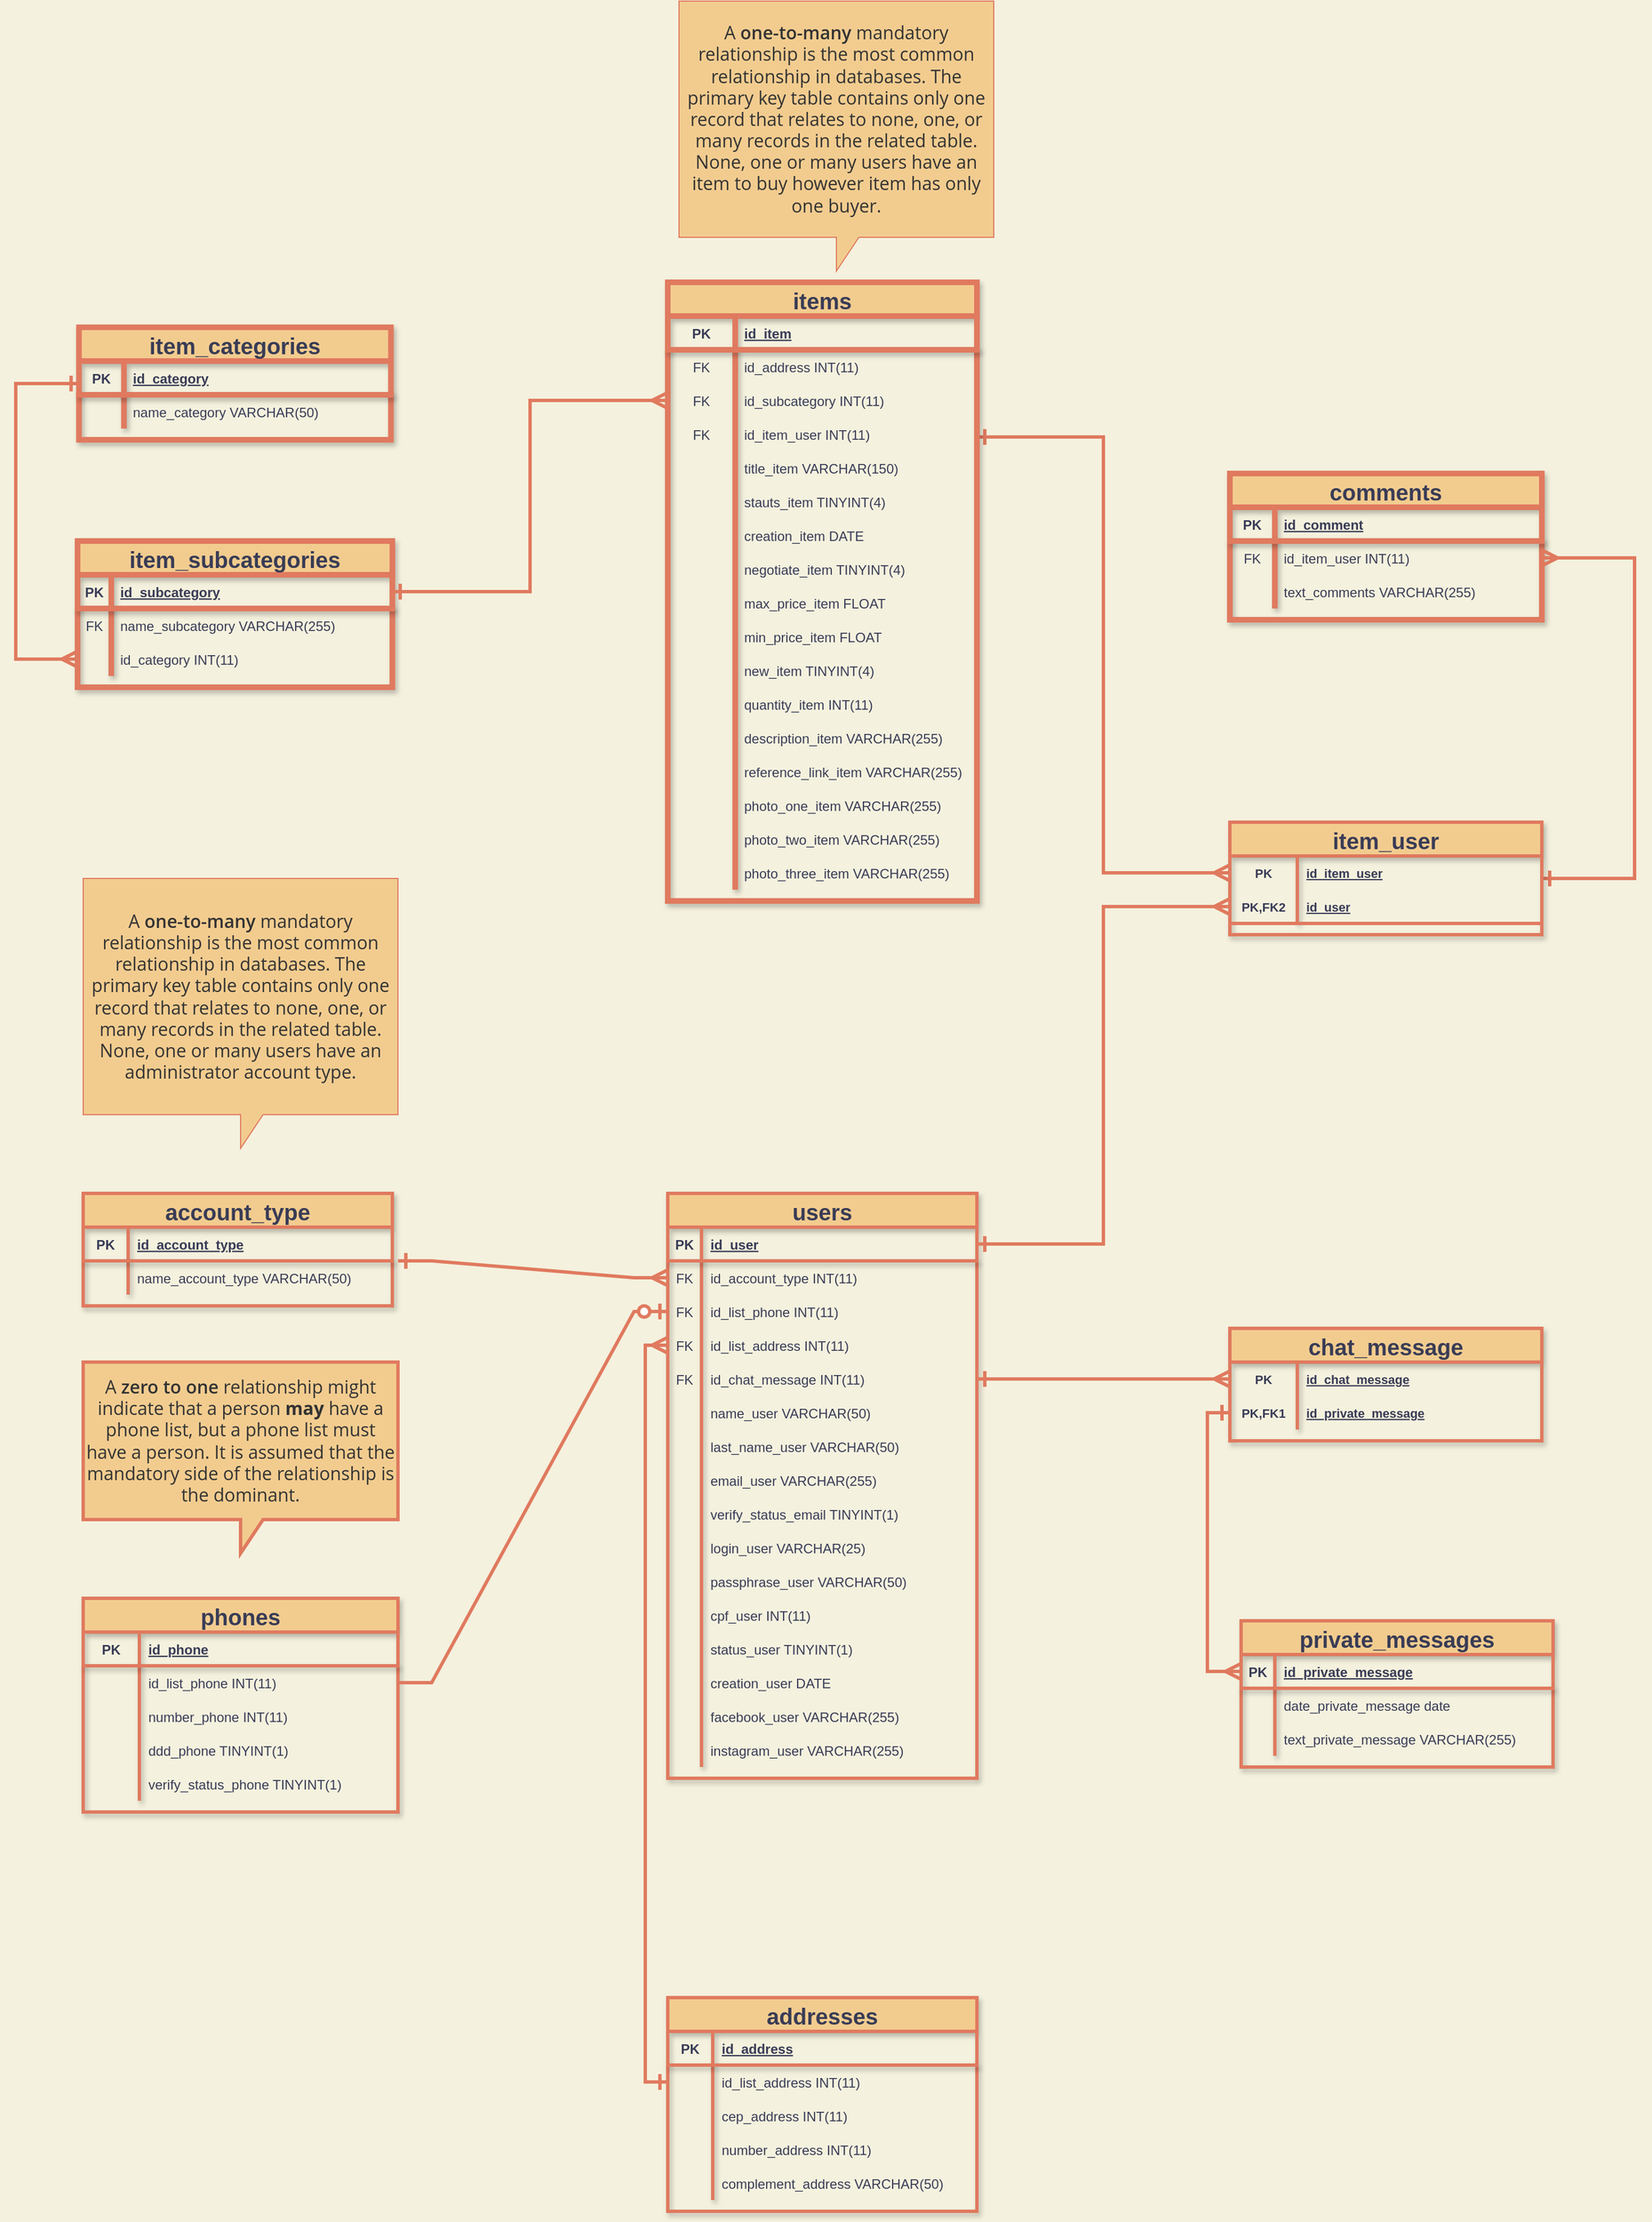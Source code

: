 <mxfile version="19.0.3" type="device"><diagram name="Page-1" id="e56a1550-8fbb-45ad-956c-1786394a9013"><mxGraphModel dx="3546" dy="2454" grid="1" gridSize="10" guides="1" tooltips="1" connect="1" arrows="1" fold="1" page="1" pageScale="1" pageWidth="1169" pageHeight="827" background="#F4F1DE" math="1" shadow="0"><root><mxCell id="0"/><mxCell id="1" parent="0"/><mxCell id="gsXSFG0GXWn_k55JWEBf-317" style="edgeStyle=orthogonalEdgeStyle;shape=connector;rounded=0;sketch=0;orthogonalLoop=1;jettySize=auto;html=1;exitX=1;exitY=0.25;exitDx=0;exitDy=0;entryX=0;entryY=0.5;entryDx=0;entryDy=0;labelBackgroundColor=#F4F1DE;fontFamily=Helvetica;fontSize=11;fontColor=#393C56;startArrow=ERone;startFill=0;endArrow=ERmany;endFill=0;startSize=10;endSize=10;strokeColor=#E07A5F;strokeWidth=3;fillColor=#F2CC8F;" edge="1" parent="1" source="gsXSFG0GXWn_k55JWEBf-1" target="gsXSFG0GXWn_k55JWEBf-267"><mxGeometry relative="1" as="geometry"/></mxCell><mxCell id="gsXSFG0GXWn_k55JWEBf-1" value="items" style="shape=table;startSize=30;container=1;collapsible=1;childLayout=tableLayout;fixedRows=1;rowLines=0;fontStyle=1;align=center;resizeLast=1;shadow=1;strokeWidth=5;fontSize=20;fillColor=#F2CC8F;strokeColor=#E07A5F;fontColor=#393C56;" vertex="1" parent="1"><mxGeometry x="-1280" y="-1290" width="275" height="550" as="geometry"><mxRectangle x="190" y="80" width="80" height="30" as="alternateBounds"/></mxGeometry></mxCell><mxCell id="gsXSFG0GXWn_k55JWEBf-5" value="" style="shape=tableRow;horizontal=0;startSize=0;swimlaneHead=0;swimlaneBody=0;fillColor=none;collapsible=0;dropTarget=0;points=[[0,0.5],[1,0.5]];portConstraint=eastwest;top=0;left=0;right=0;bottom=1;shadow=1;strokeWidth=5;strokeColor=#E07A5F;fontColor=#393C56;" vertex="1" parent="gsXSFG0GXWn_k55JWEBf-1"><mxGeometry y="30" width="275" height="30" as="geometry"/></mxCell><mxCell id="gsXSFG0GXWn_k55JWEBf-6" value="PK" style="shape=partialRectangle;connectable=0;fillColor=none;top=0;left=0;bottom=0;right=0;fontStyle=1;overflow=hidden;shadow=1;strokeWidth=5;strokeColor=#E07A5F;fontColor=#393C56;" vertex="1" parent="gsXSFG0GXWn_k55JWEBf-5"><mxGeometry width="60" height="30" as="geometry"><mxRectangle width="60" height="30" as="alternateBounds"/></mxGeometry></mxCell><mxCell id="gsXSFG0GXWn_k55JWEBf-7" value="id_item" style="shape=partialRectangle;connectable=0;fillColor=none;top=0;left=0;bottom=0;right=0;align=left;spacingLeft=6;fontStyle=5;overflow=hidden;shadow=1;strokeWidth=5;strokeColor=#E07A5F;fontColor=#393C56;" vertex="1" parent="gsXSFG0GXWn_k55JWEBf-5"><mxGeometry x="60" width="215" height="30" as="geometry"><mxRectangle width="215" height="30" as="alternateBounds"/></mxGeometry></mxCell><mxCell id="gsXSFG0GXWn_k55JWEBf-50" value="" style="shape=tableRow;horizontal=0;startSize=0;swimlaneHead=0;swimlaneBody=0;fillColor=none;collapsible=0;dropTarget=0;points=[[0,0.5],[1,0.5]];portConstraint=eastwest;top=0;left=0;right=0;bottom=0;shadow=1;strokeWidth=5;strokeColor=#E07A5F;fontColor=#393C56;" vertex="1" parent="gsXSFG0GXWn_k55JWEBf-1"><mxGeometry y="60" width="275" height="30" as="geometry"/></mxCell><mxCell id="gsXSFG0GXWn_k55JWEBf-51" value="FK" style="shape=partialRectangle;connectable=0;fillColor=none;top=0;left=0;bottom=0;right=0;editable=1;overflow=hidden;shadow=1;strokeWidth=5;strokeColor=#E07A5F;fontColor=#393C56;" vertex="1" parent="gsXSFG0GXWn_k55JWEBf-50"><mxGeometry width="60" height="30" as="geometry"><mxRectangle width="60" height="30" as="alternateBounds"/></mxGeometry></mxCell><mxCell id="gsXSFG0GXWn_k55JWEBf-52" value="id_address INT(11)" style="shape=partialRectangle;connectable=0;fillColor=none;top=0;left=0;bottom=0;right=0;align=left;spacingLeft=6;overflow=hidden;shadow=1;strokeWidth=5;strokeColor=#E07A5F;fontColor=#393C56;" vertex="1" parent="gsXSFG0GXWn_k55JWEBf-50"><mxGeometry x="60" width="215" height="30" as="geometry"><mxRectangle width="215" height="30" as="alternateBounds"/></mxGeometry></mxCell><mxCell id="gsXSFG0GXWn_k55JWEBf-56" value="" style="shape=tableRow;horizontal=0;startSize=0;swimlaneHead=0;swimlaneBody=0;fillColor=none;collapsible=0;dropTarget=0;points=[[0,0.5],[1,0.5]];portConstraint=eastwest;top=0;left=0;right=0;bottom=0;shadow=1;strokeWidth=5;strokeColor=#E07A5F;fontColor=#393C56;" vertex="1" parent="gsXSFG0GXWn_k55JWEBf-1"><mxGeometry y="90" width="275" height="30" as="geometry"/></mxCell><mxCell id="gsXSFG0GXWn_k55JWEBf-57" value="FK" style="shape=partialRectangle;connectable=0;fillColor=none;top=0;left=0;bottom=0;right=0;editable=1;overflow=hidden;shadow=1;strokeWidth=5;strokeColor=#E07A5F;fontColor=#393C56;" vertex="1" parent="gsXSFG0GXWn_k55JWEBf-56"><mxGeometry width="60" height="30" as="geometry"><mxRectangle width="60" height="30" as="alternateBounds"/></mxGeometry></mxCell><mxCell id="gsXSFG0GXWn_k55JWEBf-58" value="id_subcategory INT(11)" style="shape=partialRectangle;connectable=0;fillColor=none;top=0;left=0;bottom=0;right=0;align=left;spacingLeft=6;overflow=hidden;shadow=1;strokeWidth=5;strokeColor=#E07A5F;fontColor=#393C56;" vertex="1" parent="gsXSFG0GXWn_k55JWEBf-56"><mxGeometry x="60" width="215" height="30" as="geometry"><mxRectangle width="215" height="30" as="alternateBounds"/></mxGeometry></mxCell><mxCell id="gsXSFG0GXWn_k55JWEBf-314" value="" style="shape=tableRow;horizontal=0;startSize=0;swimlaneHead=0;swimlaneBody=0;fillColor=none;collapsible=0;dropTarget=0;points=[[0,0.5],[1,0.5]];portConstraint=eastwest;top=0;left=0;right=0;bottom=0;shadow=1;strokeWidth=5;strokeColor=#E07A5F;fontColor=#393C56;" vertex="1" parent="gsXSFG0GXWn_k55JWEBf-1"><mxGeometry y="120" width="275" height="30" as="geometry"/></mxCell><mxCell id="gsXSFG0GXWn_k55JWEBf-315" value="FK" style="shape=partialRectangle;connectable=0;fillColor=none;top=0;left=0;bottom=0;right=0;editable=1;overflow=hidden;shadow=1;strokeWidth=5;strokeColor=#E07A5F;fontColor=#393C56;" vertex="1" parent="gsXSFG0GXWn_k55JWEBf-314"><mxGeometry width="60" height="30" as="geometry"><mxRectangle width="60" height="30" as="alternateBounds"/></mxGeometry></mxCell><mxCell id="gsXSFG0GXWn_k55JWEBf-316" value="id_item_user INT(11)" style="shape=partialRectangle;connectable=0;fillColor=none;top=0;left=0;bottom=0;right=0;align=left;spacingLeft=6;overflow=hidden;shadow=1;strokeWidth=5;strokeColor=#E07A5F;fontColor=#393C56;" vertex="1" parent="gsXSFG0GXWn_k55JWEBf-314"><mxGeometry x="60" width="215" height="30" as="geometry"><mxRectangle width="215" height="30" as="alternateBounds"/></mxGeometry></mxCell><mxCell id="gsXSFG0GXWn_k55JWEBf-8" value="" style="shape=tableRow;horizontal=0;startSize=0;swimlaneHead=0;swimlaneBody=0;fillColor=none;collapsible=0;dropTarget=0;points=[[0,0.5],[1,0.5]];portConstraint=eastwest;top=0;left=0;right=0;bottom=0;shadow=1;strokeWidth=5;strokeColor=#E07A5F;fontColor=#393C56;" vertex="1" parent="gsXSFG0GXWn_k55JWEBf-1"><mxGeometry y="150" width="275" height="30" as="geometry"/></mxCell><mxCell id="gsXSFG0GXWn_k55JWEBf-9" value="" style="shape=partialRectangle;connectable=0;fillColor=none;top=0;left=0;bottom=0;right=0;editable=1;overflow=hidden;shadow=1;strokeWidth=5;strokeColor=#E07A5F;fontColor=#393C56;" vertex="1" parent="gsXSFG0GXWn_k55JWEBf-8"><mxGeometry width="60" height="30" as="geometry"><mxRectangle width="60" height="30" as="alternateBounds"/></mxGeometry></mxCell><mxCell id="gsXSFG0GXWn_k55JWEBf-10" value="title_item VARCHAR(150)" style="shape=partialRectangle;connectable=0;fillColor=none;top=0;left=0;bottom=0;right=0;align=left;spacingLeft=6;overflow=hidden;shadow=1;strokeWidth=5;strokeColor=#E07A5F;fontColor=#393C56;" vertex="1" parent="gsXSFG0GXWn_k55JWEBf-8"><mxGeometry x="60" width="215" height="30" as="geometry"><mxRectangle width="215" height="30" as="alternateBounds"/></mxGeometry></mxCell><mxCell id="gsXSFG0GXWn_k55JWEBf-14" value="" style="shape=tableRow;horizontal=0;startSize=0;swimlaneHead=0;swimlaneBody=0;fillColor=none;collapsible=0;dropTarget=0;points=[[0,0.5],[1,0.5]];portConstraint=eastwest;top=0;left=0;right=0;bottom=0;shadow=1;strokeWidth=5;strokeColor=#E07A5F;fontColor=#393C56;" vertex="1" parent="gsXSFG0GXWn_k55JWEBf-1"><mxGeometry y="180" width="275" height="30" as="geometry"/></mxCell><mxCell id="gsXSFG0GXWn_k55JWEBf-15" value="" style="shape=partialRectangle;connectable=0;fillColor=none;top=0;left=0;bottom=0;right=0;editable=1;overflow=hidden;shadow=1;strokeWidth=5;strokeColor=#E07A5F;fontColor=#393C56;" vertex="1" parent="gsXSFG0GXWn_k55JWEBf-14"><mxGeometry width="60" height="30" as="geometry"><mxRectangle width="60" height="30" as="alternateBounds"/></mxGeometry></mxCell><mxCell id="gsXSFG0GXWn_k55JWEBf-16" value="stauts_item TINYINT(4)" style="shape=partialRectangle;connectable=0;fillColor=none;top=0;left=0;bottom=0;right=0;align=left;spacingLeft=6;overflow=hidden;shadow=1;strokeWidth=5;strokeColor=#E07A5F;fontColor=#393C56;" vertex="1" parent="gsXSFG0GXWn_k55JWEBf-14"><mxGeometry x="60" width="215" height="30" as="geometry"><mxRectangle width="215" height="30" as="alternateBounds"/></mxGeometry></mxCell><mxCell id="gsXSFG0GXWn_k55JWEBf-17" value="" style="shape=tableRow;horizontal=0;startSize=0;swimlaneHead=0;swimlaneBody=0;fillColor=none;collapsible=0;dropTarget=0;points=[[0,0.5],[1,0.5]];portConstraint=eastwest;top=0;left=0;right=0;bottom=0;shadow=1;strokeWidth=5;strokeColor=#E07A5F;fontColor=#393C56;" vertex="1" parent="gsXSFG0GXWn_k55JWEBf-1"><mxGeometry y="210" width="275" height="30" as="geometry"/></mxCell><mxCell id="gsXSFG0GXWn_k55JWEBf-18" value="" style="shape=partialRectangle;connectable=0;fillColor=none;top=0;left=0;bottom=0;right=0;editable=1;overflow=hidden;shadow=1;strokeWidth=5;strokeColor=#E07A5F;fontColor=#393C56;" vertex="1" parent="gsXSFG0GXWn_k55JWEBf-17"><mxGeometry width="60" height="30" as="geometry"><mxRectangle width="60" height="30" as="alternateBounds"/></mxGeometry></mxCell><mxCell id="gsXSFG0GXWn_k55JWEBf-19" value="creation_item DATE" style="shape=partialRectangle;connectable=0;fillColor=none;top=0;left=0;bottom=0;right=0;align=left;spacingLeft=6;overflow=hidden;shadow=1;strokeWidth=5;strokeColor=#E07A5F;fontColor=#393C56;" vertex="1" parent="gsXSFG0GXWn_k55JWEBf-17"><mxGeometry x="60" width="215" height="30" as="geometry"><mxRectangle width="215" height="30" as="alternateBounds"/></mxGeometry></mxCell><mxCell id="gsXSFG0GXWn_k55JWEBf-20" value="" style="shape=tableRow;horizontal=0;startSize=0;swimlaneHead=0;swimlaneBody=0;fillColor=none;collapsible=0;dropTarget=0;points=[[0,0.5],[1,0.5]];portConstraint=eastwest;top=0;left=0;right=0;bottom=0;shadow=1;strokeWidth=5;strokeColor=#E07A5F;fontColor=#393C56;" vertex="1" parent="gsXSFG0GXWn_k55JWEBf-1"><mxGeometry y="240" width="275" height="30" as="geometry"/></mxCell><mxCell id="gsXSFG0GXWn_k55JWEBf-21" value="" style="shape=partialRectangle;connectable=0;fillColor=none;top=0;left=0;bottom=0;right=0;editable=1;overflow=hidden;shadow=1;strokeWidth=5;strokeColor=#E07A5F;fontColor=#393C56;" vertex="1" parent="gsXSFG0GXWn_k55JWEBf-20"><mxGeometry width="60" height="30" as="geometry"><mxRectangle width="60" height="30" as="alternateBounds"/></mxGeometry></mxCell><mxCell id="gsXSFG0GXWn_k55JWEBf-22" value="negotiate_item TINYINT(4)" style="shape=partialRectangle;connectable=0;fillColor=none;top=0;left=0;bottom=0;right=0;align=left;spacingLeft=6;overflow=hidden;shadow=1;strokeWidth=5;strokeColor=#E07A5F;fontColor=#393C56;" vertex="1" parent="gsXSFG0GXWn_k55JWEBf-20"><mxGeometry x="60" width="215" height="30" as="geometry"><mxRectangle width="215" height="30" as="alternateBounds"/></mxGeometry></mxCell><mxCell id="gsXSFG0GXWn_k55JWEBf-23" value="" style="shape=tableRow;horizontal=0;startSize=0;swimlaneHead=0;swimlaneBody=0;fillColor=none;collapsible=0;dropTarget=0;points=[[0,0.5],[1,0.5]];portConstraint=eastwest;top=0;left=0;right=0;bottom=0;shadow=1;strokeWidth=5;strokeColor=#E07A5F;fontColor=#393C56;" vertex="1" parent="gsXSFG0GXWn_k55JWEBf-1"><mxGeometry y="270" width="275" height="30" as="geometry"/></mxCell><mxCell id="gsXSFG0GXWn_k55JWEBf-24" value="" style="shape=partialRectangle;connectable=0;fillColor=none;top=0;left=0;bottom=0;right=0;editable=1;overflow=hidden;shadow=1;strokeWidth=5;strokeColor=#E07A5F;fontColor=#393C56;" vertex="1" parent="gsXSFG0GXWn_k55JWEBf-23"><mxGeometry width="60" height="30" as="geometry"><mxRectangle width="60" height="30" as="alternateBounds"/></mxGeometry></mxCell><mxCell id="gsXSFG0GXWn_k55JWEBf-25" value="max_price_item FLOAT" style="shape=partialRectangle;connectable=0;fillColor=none;top=0;left=0;bottom=0;right=0;align=left;spacingLeft=6;overflow=hidden;shadow=1;strokeWidth=5;strokeColor=#E07A5F;fontColor=#393C56;" vertex="1" parent="gsXSFG0GXWn_k55JWEBf-23"><mxGeometry x="60" width="215" height="30" as="geometry"><mxRectangle width="215" height="30" as="alternateBounds"/></mxGeometry></mxCell><mxCell id="gsXSFG0GXWn_k55JWEBf-11" value="" style="shape=tableRow;horizontal=0;startSize=0;swimlaneHead=0;swimlaneBody=0;fillColor=none;collapsible=0;dropTarget=0;points=[[0,0.5],[1,0.5]];portConstraint=eastwest;top=0;left=0;right=0;bottom=0;shadow=1;strokeWidth=5;strokeColor=#E07A5F;fontColor=#393C56;" vertex="1" parent="gsXSFG0GXWn_k55JWEBf-1"><mxGeometry y="300" width="275" height="30" as="geometry"/></mxCell><mxCell id="gsXSFG0GXWn_k55JWEBf-12" value="" style="shape=partialRectangle;connectable=0;fillColor=none;top=0;left=0;bottom=0;right=0;editable=1;overflow=hidden;shadow=1;strokeWidth=5;strokeColor=#E07A5F;fontColor=#393C56;" vertex="1" parent="gsXSFG0GXWn_k55JWEBf-11"><mxGeometry width="60" height="30" as="geometry"><mxRectangle width="60" height="30" as="alternateBounds"/></mxGeometry></mxCell><mxCell id="gsXSFG0GXWn_k55JWEBf-13" value="min_price_item FLOAT" style="shape=partialRectangle;connectable=0;fillColor=none;top=0;left=0;bottom=0;right=0;align=left;spacingLeft=6;overflow=hidden;shadow=1;strokeWidth=5;strokeColor=#E07A5F;fontColor=#393C56;" vertex="1" parent="gsXSFG0GXWn_k55JWEBf-11"><mxGeometry x="60" width="215" height="30" as="geometry"><mxRectangle width="215" height="30" as="alternateBounds"/></mxGeometry></mxCell><mxCell id="gsXSFG0GXWn_k55JWEBf-26" value="" style="shape=tableRow;horizontal=0;startSize=0;swimlaneHead=0;swimlaneBody=0;fillColor=none;collapsible=0;dropTarget=0;points=[[0,0.5],[1,0.5]];portConstraint=eastwest;top=0;left=0;right=0;bottom=0;shadow=1;strokeWidth=5;strokeColor=#E07A5F;fontColor=#393C56;" vertex="1" parent="gsXSFG0GXWn_k55JWEBf-1"><mxGeometry y="330" width="275" height="30" as="geometry"/></mxCell><mxCell id="gsXSFG0GXWn_k55JWEBf-27" value="" style="shape=partialRectangle;connectable=0;fillColor=none;top=0;left=0;bottom=0;right=0;editable=1;overflow=hidden;shadow=1;strokeWidth=5;strokeColor=#E07A5F;fontColor=#393C56;" vertex="1" parent="gsXSFG0GXWn_k55JWEBf-26"><mxGeometry width="60" height="30" as="geometry"><mxRectangle width="60" height="30" as="alternateBounds"/></mxGeometry></mxCell><mxCell id="gsXSFG0GXWn_k55JWEBf-28" value="new_item TINYINT(4)" style="shape=partialRectangle;connectable=0;fillColor=none;top=0;left=0;bottom=0;right=0;align=left;spacingLeft=6;overflow=hidden;shadow=1;strokeWidth=5;strokeColor=#E07A5F;fontColor=#393C56;" vertex="1" parent="gsXSFG0GXWn_k55JWEBf-26"><mxGeometry x="60" width="215" height="30" as="geometry"><mxRectangle width="215" height="30" as="alternateBounds"/></mxGeometry></mxCell><mxCell id="gsXSFG0GXWn_k55JWEBf-29" value="" style="shape=tableRow;horizontal=0;startSize=0;swimlaneHead=0;swimlaneBody=0;fillColor=none;collapsible=0;dropTarget=0;points=[[0,0.5],[1,0.5]];portConstraint=eastwest;top=0;left=0;right=0;bottom=0;shadow=1;strokeWidth=5;strokeColor=#E07A5F;fontColor=#393C56;" vertex="1" parent="gsXSFG0GXWn_k55JWEBf-1"><mxGeometry y="360" width="275" height="30" as="geometry"/></mxCell><mxCell id="gsXSFG0GXWn_k55JWEBf-30" value="" style="shape=partialRectangle;connectable=0;fillColor=none;top=0;left=0;bottom=0;right=0;editable=1;overflow=hidden;shadow=1;strokeWidth=5;strokeColor=#E07A5F;fontColor=#393C56;" vertex="1" parent="gsXSFG0GXWn_k55JWEBf-29"><mxGeometry width="60" height="30" as="geometry"><mxRectangle width="60" height="30" as="alternateBounds"/></mxGeometry></mxCell><mxCell id="gsXSFG0GXWn_k55JWEBf-31" value="quantity_item INT(11)" style="shape=partialRectangle;connectable=0;fillColor=none;top=0;left=0;bottom=0;right=0;align=left;spacingLeft=6;overflow=hidden;shadow=1;strokeWidth=5;strokeColor=#E07A5F;fontColor=#393C56;" vertex="1" parent="gsXSFG0GXWn_k55JWEBf-29"><mxGeometry x="60" width="215" height="30" as="geometry"><mxRectangle width="215" height="30" as="alternateBounds"/></mxGeometry></mxCell><mxCell id="gsXSFG0GXWn_k55JWEBf-32" value="" style="shape=tableRow;horizontal=0;startSize=0;swimlaneHead=0;swimlaneBody=0;fillColor=none;collapsible=0;dropTarget=0;points=[[0,0.5],[1,0.5]];portConstraint=eastwest;top=0;left=0;right=0;bottom=0;shadow=1;strokeWidth=5;strokeColor=#E07A5F;fontColor=#393C56;" vertex="1" parent="gsXSFG0GXWn_k55JWEBf-1"><mxGeometry y="390" width="275" height="30" as="geometry"/></mxCell><mxCell id="gsXSFG0GXWn_k55JWEBf-33" value="" style="shape=partialRectangle;connectable=0;fillColor=none;top=0;left=0;bottom=0;right=0;editable=1;overflow=hidden;shadow=1;strokeWidth=5;strokeColor=#E07A5F;fontColor=#393C56;" vertex="1" parent="gsXSFG0GXWn_k55JWEBf-32"><mxGeometry width="60" height="30" as="geometry"><mxRectangle width="60" height="30" as="alternateBounds"/></mxGeometry></mxCell><mxCell id="gsXSFG0GXWn_k55JWEBf-34" value="description_item VARCHAR(255)" style="shape=partialRectangle;connectable=0;fillColor=none;top=0;left=0;bottom=0;right=0;align=left;spacingLeft=6;overflow=hidden;shadow=1;strokeWidth=5;strokeColor=#E07A5F;fontColor=#393C56;" vertex="1" parent="gsXSFG0GXWn_k55JWEBf-32"><mxGeometry x="60" width="215" height="30" as="geometry"><mxRectangle width="215" height="30" as="alternateBounds"/></mxGeometry></mxCell><mxCell id="gsXSFG0GXWn_k55JWEBf-35" value="" style="shape=tableRow;horizontal=0;startSize=0;swimlaneHead=0;swimlaneBody=0;fillColor=none;collapsible=0;dropTarget=0;points=[[0,0.5],[1,0.5]];portConstraint=eastwest;top=0;left=0;right=0;bottom=0;shadow=1;strokeWidth=5;strokeColor=#E07A5F;fontColor=#393C56;" vertex="1" parent="gsXSFG0GXWn_k55JWEBf-1"><mxGeometry y="420" width="275" height="30" as="geometry"/></mxCell><mxCell id="gsXSFG0GXWn_k55JWEBf-36" value="" style="shape=partialRectangle;connectable=0;fillColor=none;top=0;left=0;bottom=0;right=0;editable=1;overflow=hidden;shadow=1;strokeWidth=5;strokeColor=#E07A5F;fontColor=#393C56;" vertex="1" parent="gsXSFG0GXWn_k55JWEBf-35"><mxGeometry width="60" height="30" as="geometry"><mxRectangle width="60" height="30" as="alternateBounds"/></mxGeometry></mxCell><mxCell id="gsXSFG0GXWn_k55JWEBf-37" value="reference_link_item VARCHAR(255)" style="shape=partialRectangle;connectable=0;fillColor=none;top=0;left=0;bottom=0;right=0;align=left;spacingLeft=6;overflow=hidden;shadow=1;strokeWidth=5;strokeColor=#E07A5F;fontColor=#393C56;" vertex="1" parent="gsXSFG0GXWn_k55JWEBf-35"><mxGeometry x="60" width="215" height="30" as="geometry"><mxRectangle width="215" height="30" as="alternateBounds"/></mxGeometry></mxCell><mxCell id="gsXSFG0GXWn_k55JWEBf-38" value="" style="shape=tableRow;horizontal=0;startSize=0;swimlaneHead=0;swimlaneBody=0;fillColor=none;collapsible=0;dropTarget=0;points=[[0,0.5],[1,0.5]];portConstraint=eastwest;top=0;left=0;right=0;bottom=0;shadow=1;strokeWidth=5;strokeColor=#E07A5F;fontColor=#393C56;" vertex="1" parent="gsXSFG0GXWn_k55JWEBf-1"><mxGeometry y="450" width="275" height="30" as="geometry"/></mxCell><mxCell id="gsXSFG0GXWn_k55JWEBf-39" value="" style="shape=partialRectangle;connectable=0;fillColor=none;top=0;left=0;bottom=0;right=0;editable=1;overflow=hidden;shadow=1;strokeWidth=5;strokeColor=#E07A5F;fontColor=#393C56;" vertex="1" parent="gsXSFG0GXWn_k55JWEBf-38"><mxGeometry width="60" height="30" as="geometry"><mxRectangle width="60" height="30" as="alternateBounds"/></mxGeometry></mxCell><mxCell id="gsXSFG0GXWn_k55JWEBf-40" value="photo_one_item VARCHAR(255)" style="shape=partialRectangle;connectable=0;fillColor=none;top=0;left=0;bottom=0;right=0;align=left;spacingLeft=6;overflow=hidden;shadow=1;strokeWidth=5;strokeColor=#E07A5F;fontColor=#393C56;" vertex="1" parent="gsXSFG0GXWn_k55JWEBf-38"><mxGeometry x="60" width="215" height="30" as="geometry"><mxRectangle width="215" height="30" as="alternateBounds"/></mxGeometry></mxCell><mxCell id="gsXSFG0GXWn_k55JWEBf-41" value="" style="shape=tableRow;horizontal=0;startSize=0;swimlaneHead=0;swimlaneBody=0;fillColor=none;collapsible=0;dropTarget=0;points=[[0,0.5],[1,0.5]];portConstraint=eastwest;top=0;left=0;right=0;bottom=0;shadow=1;strokeWidth=5;strokeColor=#E07A5F;fontColor=#393C56;" vertex="1" parent="gsXSFG0GXWn_k55JWEBf-1"><mxGeometry y="480" width="275" height="30" as="geometry"/></mxCell><mxCell id="gsXSFG0GXWn_k55JWEBf-42" value="" style="shape=partialRectangle;connectable=0;fillColor=none;top=0;left=0;bottom=0;right=0;editable=1;overflow=hidden;shadow=1;strokeWidth=5;strokeColor=#E07A5F;fontColor=#393C56;" vertex="1" parent="gsXSFG0GXWn_k55JWEBf-41"><mxGeometry width="60" height="30" as="geometry"><mxRectangle width="60" height="30" as="alternateBounds"/></mxGeometry></mxCell><mxCell id="gsXSFG0GXWn_k55JWEBf-43" value="photo_two_item VARCHAR(255)" style="shape=partialRectangle;connectable=0;fillColor=none;top=0;left=0;bottom=0;right=0;align=left;spacingLeft=6;overflow=hidden;shadow=1;strokeWidth=5;strokeColor=#E07A5F;fontColor=#393C56;" vertex="1" parent="gsXSFG0GXWn_k55JWEBf-41"><mxGeometry x="60" width="215" height="30" as="geometry"><mxRectangle width="215" height="30" as="alternateBounds"/></mxGeometry></mxCell><mxCell id="gsXSFG0GXWn_k55JWEBf-44" value="" style="shape=tableRow;horizontal=0;startSize=0;swimlaneHead=0;swimlaneBody=0;fillColor=none;collapsible=0;dropTarget=0;points=[[0,0.5],[1,0.5]];portConstraint=eastwest;top=0;left=0;right=0;bottom=0;shadow=1;strokeWidth=5;strokeColor=#E07A5F;fontColor=#393C56;" vertex="1" parent="gsXSFG0GXWn_k55JWEBf-1"><mxGeometry y="510" width="275" height="30" as="geometry"/></mxCell><mxCell id="gsXSFG0GXWn_k55JWEBf-45" value="" style="shape=partialRectangle;connectable=0;fillColor=none;top=0;left=0;bottom=0;right=0;editable=1;overflow=hidden;shadow=1;strokeWidth=5;strokeColor=#E07A5F;fontColor=#393C56;" vertex="1" parent="gsXSFG0GXWn_k55JWEBf-44"><mxGeometry width="60" height="30" as="geometry"><mxRectangle width="60" height="30" as="alternateBounds"/></mxGeometry></mxCell><mxCell id="gsXSFG0GXWn_k55JWEBf-46" value="photo_three_item VARCHAR(255)" style="shape=partialRectangle;connectable=0;fillColor=none;top=0;left=0;bottom=0;right=0;align=left;spacingLeft=6;overflow=hidden;shadow=1;strokeWidth=5;strokeColor=#E07A5F;fontColor=#393C56;" vertex="1" parent="gsXSFG0GXWn_k55JWEBf-44"><mxGeometry x="60" width="215" height="30" as="geometry"><mxRectangle width="215" height="30" as="alternateBounds"/></mxGeometry></mxCell><mxCell id="gsXSFG0GXWn_k55JWEBf-59" value="account_type" style="shape=table;startSize=30;container=1;collapsible=1;childLayout=tableLayout;fixedRows=1;rowLines=0;fontStyle=1;align=center;resizeLast=1;shadow=1;fontSize=20;strokeWidth=3;fillColor=#F2CC8F;strokeColor=#E07A5F;fontColor=#393C56;" vertex="1" parent="1"><mxGeometry x="-1800" y="-480" width="275" height="100" as="geometry"/></mxCell><mxCell id="gsXSFG0GXWn_k55JWEBf-60" value="" style="shape=tableRow;horizontal=0;startSize=0;swimlaneHead=0;swimlaneBody=0;fillColor=none;collapsible=0;dropTarget=0;points=[[0,0.5],[1,0.5]];portConstraint=eastwest;top=0;left=0;right=0;bottom=1;shadow=1;fontSize=20;strokeWidth=3;strokeColor=#E07A5F;fontColor=#393C56;" vertex="1" parent="gsXSFG0GXWn_k55JWEBf-59"><mxGeometry y="30" width="275" height="30" as="geometry"/></mxCell><mxCell id="gsXSFG0GXWn_k55JWEBf-61" value="PK" style="shape=partialRectangle;connectable=0;fillColor=none;top=0;left=0;bottom=0;right=0;fontStyle=1;overflow=hidden;shadow=1;fontSize=12;strokeWidth=3;strokeColor=#E07A5F;fontColor=#393C56;" vertex="1" parent="gsXSFG0GXWn_k55JWEBf-60"><mxGeometry width="40" height="30" as="geometry"><mxRectangle width="40" height="30" as="alternateBounds"/></mxGeometry></mxCell><mxCell id="gsXSFG0GXWn_k55JWEBf-62" value="id_account_type" style="shape=partialRectangle;connectable=0;fillColor=none;top=0;left=0;bottom=0;right=0;align=left;spacingLeft=6;fontStyle=5;overflow=hidden;shadow=1;fontSize=12;strokeWidth=3;strokeColor=#E07A5F;fontColor=#393C56;" vertex="1" parent="gsXSFG0GXWn_k55JWEBf-60"><mxGeometry x="40" width="235" height="30" as="geometry"><mxRectangle width="235" height="30" as="alternateBounds"/></mxGeometry></mxCell><mxCell id="gsXSFG0GXWn_k55JWEBf-63" value="" style="shape=tableRow;horizontal=0;startSize=0;swimlaneHead=0;swimlaneBody=0;fillColor=none;collapsible=0;dropTarget=0;points=[[0,0.5],[1,0.5]];portConstraint=eastwest;top=0;left=0;right=0;bottom=0;shadow=1;fontSize=12;strokeWidth=3;align=left;spacingLeft=6;strokeColor=#E07A5F;fontColor=#393C56;" vertex="1" parent="gsXSFG0GXWn_k55JWEBf-59"><mxGeometry y="60" width="275" height="30" as="geometry"/></mxCell><mxCell id="gsXSFG0GXWn_k55JWEBf-64" value="" style="shape=partialRectangle;connectable=0;fillColor=none;top=0;left=0;bottom=0;right=0;editable=1;overflow=hidden;shadow=1;fontSize=20;strokeWidth=3;strokeColor=#E07A5F;fontColor=#393C56;" vertex="1" parent="gsXSFG0GXWn_k55JWEBf-63"><mxGeometry width="40" height="30" as="geometry"><mxRectangle width="40" height="30" as="alternateBounds"/></mxGeometry></mxCell><mxCell id="gsXSFG0GXWn_k55JWEBf-65" value="name_account_type VARCHAR(50)" style="shape=partialRectangle;connectable=0;fillColor=none;top=0;left=0;bottom=0;right=0;align=left;spacingLeft=6;overflow=hidden;shadow=1;fontSize=12;strokeWidth=3;strokeColor=#E07A5F;fontColor=#393C56;" vertex="1" parent="gsXSFG0GXWn_k55JWEBf-63"><mxGeometry x="40" width="235" height="30" as="geometry"><mxRectangle width="235" height="30" as="alternateBounds"/></mxGeometry></mxCell><mxCell id="gsXSFG0GXWn_k55JWEBf-72" value="addresses" style="shape=table;startSize=30;container=1;collapsible=1;childLayout=tableLayout;fixedRows=1;rowLines=0;fontStyle=1;align=center;resizeLast=1;shadow=1;fontSize=20;strokeWidth=3;fillColor=#F2CC8F;strokeColor=#E07A5F;fontColor=#393C56;" vertex="1" parent="1"><mxGeometry x="-1280" y="235" width="275" height="190" as="geometry"/></mxCell><mxCell id="gsXSFG0GXWn_k55JWEBf-73" value="" style="shape=tableRow;horizontal=0;startSize=0;swimlaneHead=0;swimlaneBody=0;fillColor=none;collapsible=0;dropTarget=0;points=[[0,0.5],[1,0.5]];portConstraint=eastwest;top=0;left=0;right=0;bottom=1;shadow=1;fontSize=20;strokeWidth=3;strokeColor=#E07A5F;fontColor=#393C56;" vertex="1" parent="gsXSFG0GXWn_k55JWEBf-72"><mxGeometry y="30" width="275" height="30" as="geometry"/></mxCell><mxCell id="gsXSFG0GXWn_k55JWEBf-74" value="PK" style="shape=partialRectangle;connectable=0;fillColor=none;top=0;left=0;bottom=0;right=0;fontStyle=1;overflow=hidden;shadow=1;fontSize=12;strokeWidth=3;strokeColor=#E07A5F;fontColor=#393C56;" vertex="1" parent="gsXSFG0GXWn_k55JWEBf-73"><mxGeometry width="40" height="30" as="geometry"><mxRectangle width="40" height="30" as="alternateBounds"/></mxGeometry></mxCell><mxCell id="gsXSFG0GXWn_k55JWEBf-75" value="id_address" style="shape=partialRectangle;connectable=0;fillColor=none;top=0;left=0;bottom=0;right=0;align=left;spacingLeft=6;fontStyle=5;overflow=hidden;shadow=1;fontSize=12;strokeWidth=3;strokeColor=#E07A5F;fontColor=#393C56;" vertex="1" parent="gsXSFG0GXWn_k55JWEBf-73"><mxGeometry x="40" width="235" height="30" as="geometry"><mxRectangle width="235" height="30" as="alternateBounds"/></mxGeometry></mxCell><mxCell id="gsXSFG0GXWn_k55JWEBf-76" value="" style="shape=tableRow;horizontal=0;startSize=0;swimlaneHead=0;swimlaneBody=0;fillColor=none;collapsible=0;dropTarget=0;points=[[0,0.5],[1,0.5]];portConstraint=eastwest;top=0;left=0;right=0;bottom=0;shadow=1;fontSize=20;strokeWidth=3;strokeColor=#E07A5F;fontColor=#393C56;" vertex="1" parent="gsXSFG0GXWn_k55JWEBf-72"><mxGeometry y="60" width="275" height="30" as="geometry"/></mxCell><mxCell id="gsXSFG0GXWn_k55JWEBf-77" value="" style="shape=partialRectangle;connectable=0;fillColor=none;top=0;left=0;bottom=0;right=0;editable=1;overflow=hidden;shadow=1;fontSize=20;strokeWidth=3;strokeColor=#E07A5F;fontColor=#393C56;" vertex="1" parent="gsXSFG0GXWn_k55JWEBf-76"><mxGeometry width="40" height="30" as="geometry"><mxRectangle width="40" height="30" as="alternateBounds"/></mxGeometry></mxCell><mxCell id="gsXSFG0GXWn_k55JWEBf-78" value="id_list_address INT(11)" style="shape=partialRectangle;connectable=0;fillColor=none;top=0;left=0;bottom=0;right=0;align=left;spacingLeft=6;overflow=hidden;shadow=1;fontSize=12;strokeWidth=3;strokeColor=#E07A5F;fontColor=#393C56;" vertex="1" parent="gsXSFG0GXWn_k55JWEBf-76"><mxGeometry x="40" width="235" height="30" as="geometry"><mxRectangle width="235" height="30" as="alternateBounds"/></mxGeometry></mxCell><mxCell id="gsXSFG0GXWn_k55JWEBf-79" value="" style="shape=tableRow;horizontal=0;startSize=0;swimlaneHead=0;swimlaneBody=0;fillColor=none;collapsible=0;dropTarget=0;points=[[0,0.5],[1,0.5]];portConstraint=eastwest;top=0;left=0;right=0;bottom=0;shadow=1;fontSize=20;strokeWidth=3;strokeColor=#E07A5F;fontColor=#393C56;" vertex="1" parent="gsXSFG0GXWn_k55JWEBf-72"><mxGeometry y="90" width="275" height="30" as="geometry"/></mxCell><mxCell id="gsXSFG0GXWn_k55JWEBf-80" value="" style="shape=partialRectangle;connectable=0;fillColor=none;top=0;left=0;bottom=0;right=0;editable=1;overflow=hidden;shadow=1;fontSize=20;strokeWidth=3;strokeColor=#E07A5F;fontColor=#393C56;" vertex="1" parent="gsXSFG0GXWn_k55JWEBf-79"><mxGeometry width="40" height="30" as="geometry"><mxRectangle width="40" height="30" as="alternateBounds"/></mxGeometry></mxCell><mxCell id="gsXSFG0GXWn_k55JWEBf-81" value="cep_address INT(11)" style="shape=partialRectangle;connectable=0;fillColor=none;top=0;left=0;bottom=0;right=0;align=left;spacingLeft=6;overflow=hidden;shadow=1;fontSize=12;strokeWidth=3;strokeColor=#E07A5F;fontColor=#393C56;" vertex="1" parent="gsXSFG0GXWn_k55JWEBf-79"><mxGeometry x="40" width="235" height="30" as="geometry"><mxRectangle width="235" height="30" as="alternateBounds"/></mxGeometry></mxCell><mxCell id="gsXSFG0GXWn_k55JWEBf-85" value="" style="shape=tableRow;horizontal=0;startSize=0;swimlaneHead=0;swimlaneBody=0;fillColor=none;collapsible=0;dropTarget=0;points=[[0,0.5],[1,0.5]];portConstraint=eastwest;top=0;left=0;right=0;bottom=0;shadow=1;fontSize=20;strokeWidth=3;strokeColor=#E07A5F;fontColor=#393C56;" vertex="1" parent="gsXSFG0GXWn_k55JWEBf-72"><mxGeometry y="120" width="275" height="30" as="geometry"/></mxCell><mxCell id="gsXSFG0GXWn_k55JWEBf-86" value="" style="shape=partialRectangle;connectable=0;fillColor=none;top=0;left=0;bottom=0;right=0;editable=1;overflow=hidden;shadow=1;fontSize=20;strokeWidth=3;strokeColor=#E07A5F;fontColor=#393C56;" vertex="1" parent="gsXSFG0GXWn_k55JWEBf-85"><mxGeometry width="40" height="30" as="geometry"><mxRectangle width="40" height="30" as="alternateBounds"/></mxGeometry></mxCell><mxCell id="gsXSFG0GXWn_k55JWEBf-87" value="number_address INT(11)" style="shape=partialRectangle;connectable=0;fillColor=none;top=0;left=0;bottom=0;right=0;align=left;spacingLeft=6;overflow=hidden;shadow=1;fontSize=12;strokeWidth=3;strokeColor=#E07A5F;fontColor=#393C56;" vertex="1" parent="gsXSFG0GXWn_k55JWEBf-85"><mxGeometry x="40" width="235" height="30" as="geometry"><mxRectangle width="235" height="30" as="alternateBounds"/></mxGeometry></mxCell><mxCell id="gsXSFG0GXWn_k55JWEBf-82" value="" style="shape=tableRow;horizontal=0;startSize=0;swimlaneHead=0;swimlaneBody=0;fillColor=none;collapsible=0;dropTarget=0;points=[[0,0.5],[1,0.5]];portConstraint=eastwest;top=0;left=0;right=0;bottom=0;shadow=1;fontSize=20;strokeWidth=3;strokeColor=#E07A5F;fontColor=#393C56;" vertex="1" parent="gsXSFG0GXWn_k55JWEBf-72"><mxGeometry y="150" width="275" height="30" as="geometry"/></mxCell><mxCell id="gsXSFG0GXWn_k55JWEBf-83" value="" style="shape=partialRectangle;connectable=0;fillColor=none;top=0;left=0;bottom=0;right=0;editable=1;overflow=hidden;shadow=1;fontSize=20;strokeWidth=3;strokeColor=#E07A5F;fontColor=#393C56;" vertex="1" parent="gsXSFG0GXWn_k55JWEBf-82"><mxGeometry width="40" height="30" as="geometry"><mxRectangle width="40" height="30" as="alternateBounds"/></mxGeometry></mxCell><mxCell id="gsXSFG0GXWn_k55JWEBf-84" value="complement_address VARCHAR(50)" style="shape=partialRectangle;connectable=0;fillColor=none;top=0;left=0;bottom=0;right=0;align=left;spacingLeft=6;overflow=hidden;shadow=1;fontSize=12;strokeWidth=3;strokeColor=#E07A5F;fontColor=#393C56;" vertex="1" parent="gsXSFG0GXWn_k55JWEBf-82"><mxGeometry x="40" width="235" height="30" as="geometry"><mxRectangle width="235" height="30" as="alternateBounds"/></mxGeometry></mxCell><mxCell id="gsXSFG0GXWn_k55JWEBf-310" style="edgeStyle=orthogonalEdgeStyle;shape=connector;rounded=0;sketch=0;orthogonalLoop=1;jettySize=auto;html=1;entryX=0;entryY=0.5;entryDx=0;entryDy=0;labelBackgroundColor=#F4F1DE;fontFamily=Helvetica;fontSize=11;fontColor=#393C56;startArrow=ERone;startFill=0;endArrow=ERmany;endFill=0;startSize=10;endSize=10;strokeColor=#E07A5F;strokeWidth=3;fillColor=#F2CC8F;" edge="1" parent="1" source="gsXSFG0GXWn_k55JWEBf-88" target="gsXSFG0GXWn_k55JWEBf-166"><mxGeometry relative="1" as="geometry"><Array as="points"><mxPoint x="-1860" y="-1200"/><mxPoint x="-1860" y="-955"/></Array></mxGeometry></mxCell><mxCell id="gsXSFG0GXWn_k55JWEBf-88" value="item_categories" style="shape=table;startSize=30;container=1;collapsible=1;childLayout=tableLayout;fixedRows=1;rowLines=0;fontStyle=1;align=center;resizeLast=1;shadow=1;fontSize=20;strokeWidth=5;fillColor=#F2CC8F;strokeColor=#E07A5F;fontColor=#393C56;" vertex="1" parent="1"><mxGeometry x="-1803.75" y="-1250" width="277.5" height="100" as="geometry"/></mxCell><mxCell id="gsXSFG0GXWn_k55JWEBf-89" value="" style="shape=tableRow;horizontal=0;startSize=0;swimlaneHead=0;swimlaneBody=0;fillColor=none;collapsible=0;dropTarget=0;points=[[0,0.5],[1,0.5]];portConstraint=eastwest;top=0;left=0;right=0;bottom=1;shadow=1;fontSize=20;strokeWidth=5;strokeColor=#E07A5F;fontColor=#393C56;" vertex="1" parent="gsXSFG0GXWn_k55JWEBf-88"><mxGeometry y="30" width="277.5" height="30" as="geometry"/></mxCell><mxCell id="gsXSFG0GXWn_k55JWEBf-90" value="PK" style="shape=partialRectangle;connectable=0;fillColor=none;top=0;left=0;bottom=0;right=0;fontStyle=1;overflow=hidden;shadow=1;fontSize=12;strokeWidth=5;strokeColor=#E07A5F;fontColor=#393C56;" vertex="1" parent="gsXSFG0GXWn_k55JWEBf-89"><mxGeometry width="40" height="30" as="geometry"><mxRectangle width="40" height="30" as="alternateBounds"/></mxGeometry></mxCell><mxCell id="gsXSFG0GXWn_k55JWEBf-91" value="id_category" style="shape=partialRectangle;connectable=0;fillColor=none;top=0;left=0;bottom=0;right=0;align=left;spacingLeft=6;fontStyle=5;overflow=hidden;shadow=1;fontSize=12;strokeWidth=5;strokeColor=#E07A5F;fontColor=#393C56;" vertex="1" parent="gsXSFG0GXWn_k55JWEBf-89"><mxGeometry x="40" width="237.5" height="30" as="geometry"><mxRectangle width="237.5" height="30" as="alternateBounds"/></mxGeometry></mxCell><mxCell id="gsXSFG0GXWn_k55JWEBf-92" value="" style="shape=tableRow;horizontal=0;startSize=0;swimlaneHead=0;swimlaneBody=0;fillColor=none;collapsible=0;dropTarget=0;points=[[0,0.5],[1,0.5]];portConstraint=eastwest;top=0;left=0;right=0;bottom=0;shadow=1;fontSize=20;strokeWidth=5;strokeColor=#E07A5F;fontColor=#393C56;" vertex="1" parent="gsXSFG0GXWn_k55JWEBf-88"><mxGeometry y="60" width="277.5" height="30" as="geometry"/></mxCell><mxCell id="gsXSFG0GXWn_k55JWEBf-93" value="" style="shape=partialRectangle;connectable=0;fillColor=none;top=0;left=0;bottom=0;right=0;editable=1;overflow=hidden;shadow=1;fontSize=20;strokeWidth=5;strokeColor=#E07A5F;fontColor=#393C56;" vertex="1" parent="gsXSFG0GXWn_k55JWEBf-92"><mxGeometry width="40" height="30" as="geometry"><mxRectangle width="40" height="30" as="alternateBounds"/></mxGeometry></mxCell><mxCell id="gsXSFG0GXWn_k55JWEBf-94" value="name_category VARCHAR(50)" style="shape=partialRectangle;connectable=0;fillColor=none;top=0;left=0;bottom=0;right=0;align=left;spacingLeft=6;overflow=hidden;shadow=1;fontSize=12;strokeWidth=5;strokeColor=#E07A5F;fontColor=#393C56;" vertex="1" parent="gsXSFG0GXWn_k55JWEBf-92"><mxGeometry x="40" width="237.5" height="30" as="geometry"><mxRectangle width="237.5" height="30" as="alternateBounds"/></mxGeometry></mxCell><mxCell id="gsXSFG0GXWn_k55JWEBf-101" value="comments" style="shape=table;startSize=30;container=1;collapsible=1;childLayout=tableLayout;fixedRows=1;rowLines=0;fontStyle=1;align=center;resizeLast=1;shadow=1;fontSize=20;strokeWidth=5;fillColor=#F2CC8F;strokeColor=#E07A5F;fontColor=#393C56;" vertex="1" parent="1"><mxGeometry x="-780" y="-1120" width="277.5" height="130" as="geometry"/></mxCell><mxCell id="gsXSFG0GXWn_k55JWEBf-102" value="" style="shape=tableRow;horizontal=0;startSize=0;swimlaneHead=0;swimlaneBody=0;fillColor=none;collapsible=0;dropTarget=0;points=[[0,0.5],[1,0.5]];portConstraint=eastwest;top=0;left=0;right=0;bottom=1;shadow=1;fontSize=20;strokeWidth=5;strokeColor=#E07A5F;fontColor=#393C56;" vertex="1" parent="gsXSFG0GXWn_k55JWEBf-101"><mxGeometry y="30" width="277.5" height="30" as="geometry"/></mxCell><mxCell id="gsXSFG0GXWn_k55JWEBf-103" value="PK" style="shape=partialRectangle;connectable=0;fillColor=none;top=0;left=0;bottom=0;right=0;fontStyle=1;overflow=hidden;shadow=1;fontSize=12;strokeWidth=5;strokeColor=#E07A5F;fontColor=#393C56;" vertex="1" parent="gsXSFG0GXWn_k55JWEBf-102"><mxGeometry width="40" height="30" as="geometry"><mxRectangle width="40" height="30" as="alternateBounds"/></mxGeometry></mxCell><mxCell id="gsXSFG0GXWn_k55JWEBf-104" value="id_comment" style="shape=partialRectangle;connectable=0;fillColor=none;top=0;left=0;bottom=0;right=0;align=left;spacingLeft=6;fontStyle=5;overflow=hidden;shadow=1;fontSize=12;strokeWidth=5;strokeColor=#E07A5F;fontColor=#393C56;" vertex="1" parent="gsXSFG0GXWn_k55JWEBf-102"><mxGeometry x="40" width="237.5" height="30" as="geometry"><mxRectangle width="237.5" height="30" as="alternateBounds"/></mxGeometry></mxCell><mxCell id="gsXSFG0GXWn_k55JWEBf-111" value="" style="shape=tableRow;horizontal=0;startSize=0;swimlaneHead=0;swimlaneBody=0;fillColor=none;collapsible=0;dropTarget=0;points=[[0,0.5],[1,0.5]];portConstraint=eastwest;top=0;left=0;right=0;bottom=0;shadow=1;fontSize=20;strokeWidth=5;strokeColor=#E07A5F;fontColor=#393C56;" vertex="1" parent="gsXSFG0GXWn_k55JWEBf-101"><mxGeometry y="60" width="277.5" height="30" as="geometry"/></mxCell><mxCell id="gsXSFG0GXWn_k55JWEBf-112" value="FK" style="shape=partialRectangle;connectable=0;fillColor=none;top=0;left=0;bottom=0;right=0;editable=1;overflow=hidden;shadow=1;fontSize=12;strokeWidth=5;strokeColor=#E07A5F;fontColor=#393C56;" vertex="1" parent="gsXSFG0GXWn_k55JWEBf-111"><mxGeometry width="40" height="30" as="geometry"><mxRectangle width="40" height="30" as="alternateBounds"/></mxGeometry></mxCell><mxCell id="gsXSFG0GXWn_k55JWEBf-113" value="id_item_user INT(11)" style="shape=partialRectangle;connectable=0;fillColor=none;top=0;left=0;bottom=0;right=0;align=left;spacingLeft=6;overflow=hidden;shadow=1;fontSize=12;strokeWidth=5;strokeColor=#E07A5F;fontColor=#393C56;" vertex="1" parent="gsXSFG0GXWn_k55JWEBf-111"><mxGeometry x="40" width="237.5" height="30" as="geometry"><mxRectangle width="237.5" height="30" as="alternateBounds"/></mxGeometry></mxCell><mxCell id="gsXSFG0GXWn_k55JWEBf-114" value="" style="shape=tableRow;horizontal=0;startSize=0;swimlaneHead=0;swimlaneBody=0;fillColor=none;collapsible=0;dropTarget=0;points=[[0,0.5],[1,0.5]];portConstraint=eastwest;top=0;left=0;right=0;bottom=0;shadow=1;fontSize=20;strokeWidth=5;strokeColor=#E07A5F;fontColor=#393C56;" vertex="1" parent="gsXSFG0GXWn_k55JWEBf-101"><mxGeometry y="90" width="277.5" height="30" as="geometry"/></mxCell><mxCell id="gsXSFG0GXWn_k55JWEBf-115" value="" style="shape=partialRectangle;connectable=0;fillColor=none;top=0;left=0;bottom=0;right=0;editable=1;overflow=hidden;shadow=1;fontSize=20;strokeWidth=5;strokeColor=#E07A5F;fontColor=#393C56;" vertex="1" parent="gsXSFG0GXWn_k55JWEBf-114"><mxGeometry width="40" height="30" as="geometry"><mxRectangle width="40" height="30" as="alternateBounds"/></mxGeometry></mxCell><mxCell id="gsXSFG0GXWn_k55JWEBf-116" value="text_comments VARCHAR(255)" style="shape=partialRectangle;connectable=0;fillColor=none;top=0;left=0;bottom=0;right=0;align=left;spacingLeft=6;overflow=hidden;shadow=1;fontSize=12;strokeWidth=5;strokeColor=#E07A5F;fontColor=#393C56;" vertex="1" parent="gsXSFG0GXWn_k55JWEBf-114"><mxGeometry x="40" width="237.5" height="30" as="geometry"><mxRectangle width="237.5" height="30" as="alternateBounds"/></mxGeometry></mxCell><mxCell id="gsXSFG0GXWn_k55JWEBf-117" value="phones" style="shape=table;startSize=30;container=1;collapsible=1;childLayout=tableLayout;fixedRows=1;rowLines=0;fontStyle=1;align=center;resizeLast=1;shadow=1;fontSize=20;strokeWidth=3;fillColor=#F2CC8F;strokeColor=#E07A5F;fontColor=#393C56;" vertex="1" parent="1"><mxGeometry x="-1800" y="-120" width="280" height="190" as="geometry"/></mxCell><mxCell id="gsXSFG0GXWn_k55JWEBf-118" value="" style="shape=tableRow;horizontal=0;startSize=0;swimlaneHead=0;swimlaneBody=0;fillColor=none;collapsible=0;dropTarget=0;points=[[0,0.5],[1,0.5]];portConstraint=eastwest;top=0;left=0;right=0;bottom=1;shadow=1;fontSize=20;strokeWidth=3;strokeColor=#E07A5F;fontColor=#393C56;" vertex="1" parent="gsXSFG0GXWn_k55JWEBf-117"><mxGeometry y="30" width="280" height="30" as="geometry"/></mxCell><mxCell id="gsXSFG0GXWn_k55JWEBf-119" value="PK" style="shape=partialRectangle;connectable=0;fillColor=none;top=0;left=0;bottom=0;right=0;fontStyle=1;overflow=hidden;shadow=1;fontSize=12;strokeWidth=3;strokeColor=#E07A5F;fontColor=#393C56;" vertex="1" parent="gsXSFG0GXWn_k55JWEBf-118"><mxGeometry width="50" height="30" as="geometry"><mxRectangle width="50" height="30" as="alternateBounds"/></mxGeometry></mxCell><mxCell id="gsXSFG0GXWn_k55JWEBf-120" value="id_phone" style="shape=partialRectangle;connectable=0;fillColor=none;top=0;left=0;bottom=0;right=0;align=left;spacingLeft=6;fontStyle=5;overflow=hidden;shadow=1;fontSize=12;strokeWidth=3;strokeColor=#E07A5F;fontColor=#393C56;" vertex="1" parent="gsXSFG0GXWn_k55JWEBf-118"><mxGeometry x="50" width="230" height="30" as="geometry"><mxRectangle width="230" height="30" as="alternateBounds"/></mxGeometry></mxCell><mxCell id="gsXSFG0GXWn_k55JWEBf-121" value="" style="shape=tableRow;horizontal=0;startSize=0;swimlaneHead=0;swimlaneBody=0;fillColor=none;collapsible=0;dropTarget=0;points=[[0,0.5],[1,0.5]];portConstraint=eastwest;top=0;left=0;right=0;bottom=0;shadow=1;fontSize=20;strokeWidth=3;strokeColor=#E07A5F;fontColor=#393C56;" vertex="1" parent="gsXSFG0GXWn_k55JWEBf-117"><mxGeometry y="60" width="280" height="30" as="geometry"/></mxCell><mxCell id="gsXSFG0GXWn_k55JWEBf-122" value="" style="shape=partialRectangle;connectable=0;fillColor=none;top=0;left=0;bottom=0;right=0;editable=1;overflow=hidden;shadow=1;fontSize=12;strokeWidth=3;strokeColor=#E07A5F;fontColor=#393C56;" vertex="1" parent="gsXSFG0GXWn_k55JWEBf-121"><mxGeometry width="50" height="30" as="geometry"><mxRectangle width="50" height="30" as="alternateBounds"/></mxGeometry></mxCell><mxCell id="gsXSFG0GXWn_k55JWEBf-123" value="id_list_phone INT(11)" style="shape=partialRectangle;connectable=0;fillColor=none;top=0;left=0;bottom=0;right=0;align=left;spacingLeft=6;overflow=hidden;shadow=1;fontSize=12;strokeWidth=3;strokeColor=#E07A5F;fontColor=#393C56;" vertex="1" parent="gsXSFG0GXWn_k55JWEBf-121"><mxGeometry x="50" width="230" height="30" as="geometry"><mxRectangle width="230" height="30" as="alternateBounds"/></mxGeometry></mxCell><mxCell id="gsXSFG0GXWn_k55JWEBf-124" value="" style="shape=tableRow;horizontal=0;startSize=0;swimlaneHead=0;swimlaneBody=0;fillColor=none;collapsible=0;dropTarget=0;points=[[0,0.5],[1,0.5]];portConstraint=eastwest;top=0;left=0;right=0;bottom=0;shadow=1;fontSize=20;strokeWidth=3;strokeColor=#E07A5F;fontColor=#393C56;" vertex="1" parent="gsXSFG0GXWn_k55JWEBf-117"><mxGeometry y="90" width="280" height="30" as="geometry"/></mxCell><mxCell id="gsXSFG0GXWn_k55JWEBf-125" value="" style="shape=partialRectangle;connectable=0;fillColor=none;top=0;left=0;bottom=0;right=0;editable=1;overflow=hidden;shadow=1;fontSize=20;strokeWidth=3;strokeColor=#E07A5F;fontColor=#393C56;" vertex="1" parent="gsXSFG0GXWn_k55JWEBf-124"><mxGeometry width="50" height="30" as="geometry"><mxRectangle width="50" height="30" as="alternateBounds"/></mxGeometry></mxCell><mxCell id="gsXSFG0GXWn_k55JWEBf-126" value="number_phone INT(11)" style="shape=partialRectangle;connectable=0;fillColor=none;top=0;left=0;bottom=0;right=0;align=left;spacingLeft=6;overflow=hidden;shadow=1;fontSize=12;strokeWidth=3;strokeColor=#E07A5F;fontColor=#393C56;" vertex="1" parent="gsXSFG0GXWn_k55JWEBf-124"><mxGeometry x="50" width="230" height="30" as="geometry"><mxRectangle width="230" height="30" as="alternateBounds"/></mxGeometry></mxCell><mxCell id="gsXSFG0GXWn_k55JWEBf-127" value="" style="shape=tableRow;horizontal=0;startSize=0;swimlaneHead=0;swimlaneBody=0;fillColor=none;collapsible=0;dropTarget=0;points=[[0,0.5],[1,0.5]];portConstraint=eastwest;top=0;left=0;right=0;bottom=0;shadow=1;fontSize=20;strokeWidth=3;strokeColor=#E07A5F;fontColor=#393C56;" vertex="1" parent="gsXSFG0GXWn_k55JWEBf-117"><mxGeometry y="120" width="280" height="30" as="geometry"/></mxCell><mxCell id="gsXSFG0GXWn_k55JWEBf-128" value="" style="shape=partialRectangle;connectable=0;fillColor=none;top=0;left=0;bottom=0;right=0;editable=1;overflow=hidden;shadow=1;fontSize=20;strokeWidth=3;strokeColor=#E07A5F;fontColor=#393C56;" vertex="1" parent="gsXSFG0GXWn_k55JWEBf-127"><mxGeometry width="50" height="30" as="geometry"><mxRectangle width="50" height="30" as="alternateBounds"/></mxGeometry></mxCell><mxCell id="gsXSFG0GXWn_k55JWEBf-129" value="ddd_phone TINYINT(1)" style="shape=partialRectangle;connectable=0;fillColor=none;top=0;left=0;bottom=0;right=0;align=left;spacingLeft=6;overflow=hidden;shadow=1;fontSize=12;strokeWidth=3;strokeColor=#E07A5F;fontColor=#393C56;" vertex="1" parent="gsXSFG0GXWn_k55JWEBf-127"><mxGeometry x="50" width="230" height="30" as="geometry"><mxRectangle width="230" height="30" as="alternateBounds"/></mxGeometry></mxCell><mxCell id="gsXSFG0GXWn_k55JWEBf-130" value="" style="shape=tableRow;horizontal=0;startSize=0;swimlaneHead=0;swimlaneBody=0;fillColor=none;collapsible=0;dropTarget=0;points=[[0,0.5],[1,0.5]];portConstraint=eastwest;top=0;left=0;right=0;bottom=0;shadow=1;fontSize=20;strokeWidth=3;strokeColor=#E07A5F;fontColor=#393C56;" vertex="1" parent="gsXSFG0GXWn_k55JWEBf-117"><mxGeometry y="150" width="280" height="30" as="geometry"/></mxCell><mxCell id="gsXSFG0GXWn_k55JWEBf-131" value="" style="shape=partialRectangle;connectable=0;fillColor=none;top=0;left=0;bottom=0;right=0;editable=1;overflow=hidden;shadow=1;fontSize=20;strokeWidth=3;strokeColor=#E07A5F;fontColor=#393C56;" vertex="1" parent="gsXSFG0GXWn_k55JWEBf-130"><mxGeometry width="50" height="30" as="geometry"><mxRectangle width="50" height="30" as="alternateBounds"/></mxGeometry></mxCell><mxCell id="gsXSFG0GXWn_k55JWEBf-132" value="verify_status_phone TINYINT(1)" style="shape=partialRectangle;connectable=0;fillColor=none;top=0;left=0;bottom=0;right=0;align=left;spacingLeft=6;overflow=hidden;shadow=1;fontSize=12;strokeWidth=3;strokeColor=#E07A5F;fontColor=#393C56;" vertex="1" parent="gsXSFG0GXWn_k55JWEBf-130"><mxGeometry x="50" width="230" height="30" as="geometry"><mxRectangle width="230" height="30" as="alternateBounds"/></mxGeometry></mxCell><mxCell id="gsXSFG0GXWn_k55JWEBf-133" value="private_messages" style="shape=table;startSize=30;container=1;collapsible=1;childLayout=tableLayout;fixedRows=1;rowLines=0;fontStyle=1;align=center;resizeLast=1;shadow=1;fontFamily=Helvetica;fontSize=20;fontColor=#393C56;strokeColor=#E07A5F;strokeWidth=3;fillColor=#F2CC8F;" vertex="1" parent="1"><mxGeometry x="-770" y="-100" width="277.5" height="130" as="geometry"/></mxCell><mxCell id="gsXSFG0GXWn_k55JWEBf-134" value="" style="shape=tableRow;horizontal=0;startSize=0;swimlaneHead=0;swimlaneBody=0;fillColor=none;collapsible=0;dropTarget=0;points=[[0,0.5],[1,0.5]];portConstraint=eastwest;top=0;left=0;right=0;bottom=1;shadow=1;fontFamily=Helvetica;fontSize=20;fontColor=#393C56;strokeColor=#E07A5F;strokeWidth=3;" vertex="1" parent="gsXSFG0GXWn_k55JWEBf-133"><mxGeometry y="30" width="277.5" height="30" as="geometry"/></mxCell><mxCell id="gsXSFG0GXWn_k55JWEBf-135" value="PK" style="shape=partialRectangle;connectable=0;fillColor=none;top=0;left=0;bottom=0;right=0;fontStyle=1;overflow=hidden;shadow=1;fontFamily=Helvetica;fontSize=12;fontColor=#393C56;startSize=30;strokeColor=#E07A5F;strokeWidth=3;" vertex="1" parent="gsXSFG0GXWn_k55JWEBf-134"><mxGeometry width="30" height="30" as="geometry"><mxRectangle width="30" height="30" as="alternateBounds"/></mxGeometry></mxCell><mxCell id="gsXSFG0GXWn_k55JWEBf-136" value="id_private_message" style="shape=partialRectangle;connectable=0;fillColor=none;top=0;left=0;bottom=0;right=0;align=left;spacingLeft=6;fontStyle=5;overflow=hidden;shadow=1;fontFamily=Helvetica;fontSize=12;fontColor=#393C56;startSize=30;strokeColor=#E07A5F;strokeWidth=3;" vertex="1" parent="gsXSFG0GXWn_k55JWEBf-134"><mxGeometry x="30" width="247.5" height="30" as="geometry"><mxRectangle width="247.5" height="30" as="alternateBounds"/></mxGeometry></mxCell><mxCell id="gsXSFG0GXWn_k55JWEBf-137" value="" style="shape=tableRow;horizontal=0;startSize=0;swimlaneHead=0;swimlaneBody=0;fillColor=none;collapsible=0;dropTarget=0;points=[[0,0.5],[1,0.5]];portConstraint=eastwest;top=0;left=0;right=0;bottom=0;shadow=1;fontFamily=Helvetica;fontSize=20;fontColor=#393C56;strokeColor=#E07A5F;strokeWidth=3;" vertex="1" parent="gsXSFG0GXWn_k55JWEBf-133"><mxGeometry y="60" width="277.5" height="30" as="geometry"/></mxCell><mxCell id="gsXSFG0GXWn_k55JWEBf-138" value="" style="shape=partialRectangle;connectable=0;fillColor=none;top=0;left=0;bottom=0;right=0;editable=1;overflow=hidden;shadow=1;fontFamily=Helvetica;fontSize=20;fontColor=#393C56;startSize=30;strokeColor=#E07A5F;strokeWidth=3;" vertex="1" parent="gsXSFG0GXWn_k55JWEBf-137"><mxGeometry width="30" height="30" as="geometry"><mxRectangle width="30" height="30" as="alternateBounds"/></mxGeometry></mxCell><mxCell id="gsXSFG0GXWn_k55JWEBf-139" value="date_private_message date" style="shape=partialRectangle;connectable=0;fillColor=none;top=0;left=0;bottom=0;right=0;align=left;spacingLeft=6;overflow=hidden;shadow=1;fontFamily=Helvetica;fontSize=12;fontColor=#393C56;startSize=30;strokeColor=#E07A5F;strokeWidth=3;" vertex="1" parent="gsXSFG0GXWn_k55JWEBf-137"><mxGeometry x="30" width="247.5" height="30" as="geometry"><mxRectangle width="247.5" height="30" as="alternateBounds"/></mxGeometry></mxCell><mxCell id="gsXSFG0GXWn_k55JWEBf-140" value="" style="shape=tableRow;horizontal=0;startSize=0;swimlaneHead=0;swimlaneBody=0;fillColor=none;collapsible=0;dropTarget=0;points=[[0,0.5],[1,0.5]];portConstraint=eastwest;top=0;left=0;right=0;bottom=0;shadow=1;fontFamily=Helvetica;fontSize=20;fontColor=#393C56;strokeColor=#E07A5F;strokeWidth=3;" vertex="1" parent="gsXSFG0GXWn_k55JWEBf-133"><mxGeometry y="90" width="277.5" height="30" as="geometry"/></mxCell><mxCell id="gsXSFG0GXWn_k55JWEBf-141" value="" style="shape=partialRectangle;connectable=0;fillColor=none;top=0;left=0;bottom=0;right=0;editable=1;overflow=hidden;shadow=1;fontFamily=Helvetica;fontSize=20;fontColor=#393C56;startSize=30;strokeColor=#E07A5F;strokeWidth=3;" vertex="1" parent="gsXSFG0GXWn_k55JWEBf-140"><mxGeometry width="30" height="30" as="geometry"><mxRectangle width="30" height="30" as="alternateBounds"/></mxGeometry></mxCell><mxCell id="gsXSFG0GXWn_k55JWEBf-142" value="text_private_message VARCHAR(255)" style="shape=partialRectangle;connectable=0;fillColor=none;top=0;left=0;bottom=0;right=0;align=left;spacingLeft=6;overflow=hidden;shadow=1;fontFamily=Helvetica;fontSize=12;fontColor=#393C56;startSize=30;strokeColor=#E07A5F;strokeWidth=3;" vertex="1" parent="gsXSFG0GXWn_k55JWEBf-140"><mxGeometry x="30" width="247.5" height="30" as="geometry"><mxRectangle width="247.5" height="30" as="alternateBounds"/></mxGeometry></mxCell><mxCell id="gsXSFG0GXWn_k55JWEBf-159" value="item_subcategories" style="shape=table;startSize=30;container=1;collapsible=1;childLayout=tableLayout;fixedRows=1;rowLines=0;fontStyle=1;align=center;resizeLast=1;shadow=1;fontFamily=Helvetica;fontSize=20;fontColor=#393C56;strokeColor=#E07A5F;strokeWidth=5;fillColor=#F2CC8F;" vertex="1" parent="1"><mxGeometry x="-1805" y="-1060" width="280" height="130" as="geometry"/></mxCell><mxCell id="gsXSFG0GXWn_k55JWEBf-160" value="" style="shape=tableRow;horizontal=0;startSize=0;swimlaneHead=0;swimlaneBody=0;fillColor=none;collapsible=0;dropTarget=0;points=[[0,0.5],[1,0.5]];portConstraint=eastwest;top=0;left=0;right=0;bottom=1;shadow=1;fontFamily=Helvetica;fontSize=20;fontColor=#393C56;strokeColor=#E07A5F;strokeWidth=5;" vertex="1" parent="gsXSFG0GXWn_k55JWEBf-159"><mxGeometry y="30" width="280" height="30" as="geometry"/></mxCell><mxCell id="gsXSFG0GXWn_k55JWEBf-161" value="PK" style="shape=partialRectangle;connectable=0;fillColor=none;top=0;left=0;bottom=0;right=0;fontStyle=1;overflow=hidden;shadow=1;fontFamily=Helvetica;fontSize=12;fontColor=#393C56;startSize=30;strokeColor=#E07A5F;strokeWidth=5;" vertex="1" parent="gsXSFG0GXWn_k55JWEBf-160"><mxGeometry width="30" height="30" as="geometry"><mxRectangle width="30" height="30" as="alternateBounds"/></mxGeometry></mxCell><mxCell id="gsXSFG0GXWn_k55JWEBf-162" value="id_subcategory" style="shape=partialRectangle;connectable=0;fillColor=none;top=0;left=0;bottom=0;right=0;align=left;spacingLeft=6;fontStyle=5;overflow=hidden;shadow=1;fontFamily=Helvetica;fontSize=12;fontColor=#393C56;startSize=30;strokeColor=#E07A5F;strokeWidth=5;" vertex="1" parent="gsXSFG0GXWn_k55JWEBf-160"><mxGeometry x="30" width="250" height="30" as="geometry"><mxRectangle width="250" height="30" as="alternateBounds"/></mxGeometry></mxCell><mxCell id="gsXSFG0GXWn_k55JWEBf-163" value="" style="shape=tableRow;horizontal=0;startSize=0;swimlaneHead=0;swimlaneBody=0;fillColor=none;collapsible=0;dropTarget=0;points=[[0,0.5],[1,0.5]];portConstraint=eastwest;top=0;left=0;right=0;bottom=0;shadow=1;fontFamily=Helvetica;fontSize=20;fontColor=#393C56;strokeColor=#E07A5F;strokeWidth=5;" vertex="1" parent="gsXSFG0GXWn_k55JWEBf-159"><mxGeometry y="60" width="280" height="30" as="geometry"/></mxCell><mxCell id="gsXSFG0GXWn_k55JWEBf-164" value="FK" style="shape=partialRectangle;connectable=0;fillColor=none;top=0;left=0;bottom=0;right=0;editable=1;overflow=hidden;shadow=1;fontFamily=Helvetica;fontSize=12;fontColor=#393C56;startSize=30;strokeColor=#E07A5F;strokeWidth=5;" vertex="1" parent="gsXSFG0GXWn_k55JWEBf-163"><mxGeometry width="30" height="30" as="geometry"><mxRectangle width="30" height="30" as="alternateBounds"/></mxGeometry></mxCell><mxCell id="gsXSFG0GXWn_k55JWEBf-165" value="name_subcategory VARCHAR(255)" style="shape=partialRectangle;connectable=0;fillColor=none;top=0;left=0;bottom=0;right=0;align=left;spacingLeft=6;overflow=hidden;shadow=1;fontFamily=Helvetica;fontSize=12;fontColor=#393C56;startSize=30;strokeColor=#E07A5F;strokeWidth=5;" vertex="1" parent="gsXSFG0GXWn_k55JWEBf-163"><mxGeometry x="30" width="250" height="30" as="geometry"><mxRectangle width="250" height="30" as="alternateBounds"/></mxGeometry></mxCell><mxCell id="gsXSFG0GXWn_k55JWEBf-166" value="" style="shape=tableRow;horizontal=0;startSize=0;swimlaneHead=0;swimlaneBody=0;fillColor=none;collapsible=0;dropTarget=0;points=[[0,0.5],[1,0.5]];portConstraint=eastwest;top=0;left=0;right=0;bottom=0;shadow=1;fontFamily=Helvetica;fontSize=20;fontColor=#393C56;strokeColor=#E07A5F;strokeWidth=5;" vertex="1" parent="gsXSFG0GXWn_k55JWEBf-159"><mxGeometry y="90" width="280" height="30" as="geometry"/></mxCell><mxCell id="gsXSFG0GXWn_k55JWEBf-167" value="" style="shape=partialRectangle;connectable=0;fillColor=none;top=0;left=0;bottom=0;right=0;editable=1;overflow=hidden;shadow=1;fontFamily=Helvetica;fontSize=20;fontColor=#393C56;startSize=30;strokeColor=#E07A5F;strokeWidth=5;" vertex="1" parent="gsXSFG0GXWn_k55JWEBf-166"><mxGeometry width="30" height="30" as="geometry"><mxRectangle width="30" height="30" as="alternateBounds"/></mxGeometry></mxCell><mxCell id="gsXSFG0GXWn_k55JWEBf-168" value="id_category INT(11)" style="shape=partialRectangle;connectable=0;fillColor=none;top=0;left=0;bottom=0;right=0;align=left;spacingLeft=6;overflow=hidden;shadow=1;fontFamily=Helvetica;fontSize=12;fontColor=#393C56;startSize=30;strokeColor=#E07A5F;strokeWidth=5;" vertex="1" parent="gsXSFG0GXWn_k55JWEBf-166"><mxGeometry x="30" width="250" height="30" as="geometry"><mxRectangle width="250" height="30" as="alternateBounds"/></mxGeometry></mxCell><mxCell id="gsXSFG0GXWn_k55JWEBf-188" value="users" style="shape=table;startSize=30;container=1;collapsible=1;childLayout=tableLayout;fixedRows=1;rowLines=0;fontStyle=1;align=center;resizeLast=1;shadow=1;fontFamily=Helvetica;fontSize=20;fontColor=#393C56;strokeColor=#E07A5F;strokeWidth=3;fillColor=#F2CC8F;" vertex="1" parent="1"><mxGeometry x="-1280" y="-480" width="275" height="520" as="geometry"/></mxCell><mxCell id="gsXSFG0GXWn_k55JWEBf-189" value="" style="shape=tableRow;horizontal=0;startSize=0;swimlaneHead=0;swimlaneBody=0;fillColor=none;collapsible=0;dropTarget=0;points=[[0,0.5],[1,0.5]];portConstraint=eastwest;top=0;left=0;right=0;bottom=1;shadow=1;fontFamily=Helvetica;fontSize=20;fontColor=#393C56;strokeColor=#E07A5F;strokeWidth=3;" vertex="1" parent="gsXSFG0GXWn_k55JWEBf-188"><mxGeometry y="30" width="275" height="30" as="geometry"/></mxCell><mxCell id="gsXSFG0GXWn_k55JWEBf-190" value="PK" style="shape=partialRectangle;connectable=0;fillColor=none;top=0;left=0;bottom=0;right=0;fontStyle=1;overflow=hidden;shadow=1;fontFamily=Helvetica;fontSize=12;fontColor=#393C56;startSize=30;strokeColor=#E07A5F;strokeWidth=3;" vertex="1" parent="gsXSFG0GXWn_k55JWEBf-189"><mxGeometry width="30" height="30" as="geometry"><mxRectangle width="30" height="30" as="alternateBounds"/></mxGeometry></mxCell><mxCell id="gsXSFG0GXWn_k55JWEBf-191" value="id_user" style="shape=partialRectangle;connectable=0;fillColor=none;top=0;left=0;bottom=0;right=0;align=left;spacingLeft=6;fontStyle=5;overflow=hidden;shadow=1;fontFamily=Helvetica;fontSize=12;fontColor=#393C56;startSize=30;strokeColor=#E07A5F;strokeWidth=3;" vertex="1" parent="gsXSFG0GXWn_k55JWEBf-189"><mxGeometry x="30" width="245" height="30" as="geometry"><mxRectangle width="245" height="30" as="alternateBounds"/></mxGeometry></mxCell><mxCell id="gsXSFG0GXWn_k55JWEBf-219" value="" style="shape=tableRow;horizontal=0;startSize=0;swimlaneHead=0;swimlaneBody=0;fillColor=none;collapsible=0;dropTarget=0;points=[[0,0.5],[1,0.5]];portConstraint=eastwest;top=0;left=0;right=0;bottom=0;shadow=1;fontFamily=Helvetica;fontSize=20;fontColor=#393C56;strokeColor=#E07A5F;strokeWidth=3;" vertex="1" parent="gsXSFG0GXWn_k55JWEBf-188"><mxGeometry y="60" width="275" height="30" as="geometry"/></mxCell><mxCell id="gsXSFG0GXWn_k55JWEBf-220" value="FK" style="shape=partialRectangle;connectable=0;fillColor=none;top=0;left=0;bottom=0;right=0;editable=1;overflow=hidden;shadow=1;fontFamily=Helvetica;fontSize=12;fontColor=#393C56;startSize=30;strokeColor=#E07A5F;strokeWidth=3;" vertex="1" parent="gsXSFG0GXWn_k55JWEBf-219"><mxGeometry width="30" height="30" as="geometry"><mxRectangle width="30" height="30" as="alternateBounds"/></mxGeometry></mxCell><mxCell id="gsXSFG0GXWn_k55JWEBf-221" value="id_account_type INT(11)" style="shape=partialRectangle;connectable=0;fillColor=none;top=0;left=0;bottom=0;right=0;align=left;spacingLeft=6;overflow=hidden;shadow=1;fontFamily=Helvetica;fontSize=12;fontColor=#393C56;startSize=30;strokeColor=#E07A5F;strokeWidth=3;" vertex="1" parent="gsXSFG0GXWn_k55JWEBf-219"><mxGeometry x="30" width="245" height="30" as="geometry"><mxRectangle width="245" height="30" as="alternateBounds"/></mxGeometry></mxCell><mxCell id="gsXSFG0GXWn_k55JWEBf-231" value="" style="shape=tableRow;horizontal=0;startSize=0;swimlaneHead=0;swimlaneBody=0;fillColor=none;collapsible=0;dropTarget=0;points=[[0,0.5],[1,0.5]];portConstraint=eastwest;top=0;left=0;right=0;bottom=0;shadow=1;fontFamily=Helvetica;fontSize=20;fontColor=#393C56;strokeColor=#E07A5F;strokeWidth=3;" vertex="1" parent="gsXSFG0GXWn_k55JWEBf-188"><mxGeometry y="90" width="275" height="30" as="geometry"/></mxCell><mxCell id="gsXSFG0GXWn_k55JWEBf-232" value="FK" style="shape=partialRectangle;connectable=0;fillColor=none;top=0;left=0;bottom=0;right=0;editable=1;overflow=hidden;shadow=1;fontFamily=Helvetica;fontSize=12;fontColor=#393C56;startSize=30;strokeColor=#E07A5F;strokeWidth=3;" vertex="1" parent="gsXSFG0GXWn_k55JWEBf-231"><mxGeometry width="30" height="30" as="geometry"><mxRectangle width="30" height="30" as="alternateBounds"/></mxGeometry></mxCell><mxCell id="gsXSFG0GXWn_k55JWEBf-233" value="id_list_phone INT(11)" style="shape=partialRectangle;connectable=0;fillColor=none;top=0;left=0;bottom=0;right=0;align=left;spacingLeft=6;overflow=hidden;shadow=1;fontFamily=Helvetica;fontSize=12;fontColor=#393C56;startSize=30;strokeColor=#E07A5F;strokeWidth=3;" vertex="1" parent="gsXSFG0GXWn_k55JWEBf-231"><mxGeometry x="30" width="245" height="30" as="geometry"><mxRectangle width="245" height="30" as="alternateBounds"/></mxGeometry></mxCell><mxCell id="gsXSFG0GXWn_k55JWEBf-222" value="" style="shape=tableRow;horizontal=0;startSize=0;swimlaneHead=0;swimlaneBody=0;fillColor=none;collapsible=0;dropTarget=0;points=[[0,0.5],[1,0.5]];portConstraint=eastwest;top=0;left=0;right=0;bottom=0;shadow=1;fontFamily=Helvetica;fontSize=20;fontColor=#393C56;strokeColor=#E07A5F;strokeWidth=3;" vertex="1" parent="gsXSFG0GXWn_k55JWEBf-188"><mxGeometry y="120" width="275" height="30" as="geometry"/></mxCell><mxCell id="gsXSFG0GXWn_k55JWEBf-223" value="    FK    " style="shape=partialRectangle;connectable=0;fillColor=none;top=0;left=0;bottom=0;right=0;editable=1;overflow=hidden;shadow=1;fontFamily=Helvetica;fontSize=12;fontColor=#393C56;startSize=30;strokeColor=#E07A5F;strokeWidth=3;" vertex="1" parent="gsXSFG0GXWn_k55JWEBf-222"><mxGeometry width="30" height="30" as="geometry"><mxRectangle width="30" height="30" as="alternateBounds"/></mxGeometry></mxCell><mxCell id="gsXSFG0GXWn_k55JWEBf-224" value="id_list_address INT(11)" style="shape=partialRectangle;connectable=0;fillColor=none;top=0;left=0;bottom=0;right=0;align=left;spacingLeft=6;overflow=hidden;shadow=1;fontFamily=Helvetica;fontSize=12;fontColor=#393C56;startSize=30;strokeColor=#E07A5F;strokeWidth=3;" vertex="1" parent="gsXSFG0GXWn_k55JWEBf-222"><mxGeometry x="30" width="245" height="30" as="geometry"><mxRectangle width="245" height="30" as="alternateBounds"/></mxGeometry></mxCell><mxCell id="gsXSFG0GXWn_k55JWEBf-251" value="" style="shape=tableRow;horizontal=0;startSize=0;swimlaneHead=0;swimlaneBody=0;fillColor=none;collapsible=0;dropTarget=0;points=[[0,0.5],[1,0.5]];portConstraint=eastwest;top=0;left=0;right=0;bottom=0;shadow=1;fontFamily=Helvetica;fontSize=20;fontColor=#393C56;strokeColor=#E07A5F;strokeWidth=3;" vertex="1" parent="gsXSFG0GXWn_k55JWEBf-188"><mxGeometry y="150" width="275" height="30" as="geometry"/></mxCell><mxCell id="gsXSFG0GXWn_k55JWEBf-252" value="    FK    " style="shape=partialRectangle;connectable=0;fillColor=none;top=0;left=0;bottom=0;right=0;editable=1;overflow=hidden;shadow=1;fontFamily=Helvetica;fontSize=12;fontColor=#393C56;startSize=30;strokeColor=#E07A5F;strokeWidth=3;" vertex="1" parent="gsXSFG0GXWn_k55JWEBf-251"><mxGeometry width="30" height="30" as="geometry"><mxRectangle width="30" height="30" as="alternateBounds"/></mxGeometry></mxCell><mxCell id="gsXSFG0GXWn_k55JWEBf-253" value="id_chat_message INT(11)" style="shape=partialRectangle;connectable=0;fillColor=none;top=0;left=0;bottom=0;right=0;align=left;spacingLeft=6;overflow=hidden;shadow=1;fontFamily=Helvetica;fontSize=12;fontColor=#393C56;startSize=30;strokeColor=#E07A5F;strokeWidth=3;" vertex="1" parent="gsXSFG0GXWn_k55JWEBf-251"><mxGeometry x="30" width="245" height="30" as="geometry"><mxRectangle width="245" height="30" as="alternateBounds"/></mxGeometry></mxCell><mxCell id="gsXSFG0GXWn_k55JWEBf-192" value="" style="shape=tableRow;horizontal=0;startSize=0;swimlaneHead=0;swimlaneBody=0;fillColor=none;collapsible=0;dropTarget=0;points=[[0,0.5],[1,0.5]];portConstraint=eastwest;top=0;left=0;right=0;bottom=0;shadow=1;fontFamily=Helvetica;fontSize=20;fontColor=#393C56;strokeColor=#E07A5F;strokeWidth=3;" vertex="1" parent="gsXSFG0GXWn_k55JWEBf-188"><mxGeometry y="180" width="275" height="30" as="geometry"/></mxCell><mxCell id="gsXSFG0GXWn_k55JWEBf-193" value="" style="shape=partialRectangle;connectable=0;fillColor=none;top=0;left=0;bottom=0;right=0;editable=1;overflow=hidden;shadow=1;fontFamily=Helvetica;fontSize=12;fontColor=#393C56;startSize=30;strokeColor=#E07A5F;strokeWidth=3;" vertex="1" parent="gsXSFG0GXWn_k55JWEBf-192"><mxGeometry width="30" height="30" as="geometry"><mxRectangle width="30" height="30" as="alternateBounds"/></mxGeometry></mxCell><mxCell id="gsXSFG0GXWn_k55JWEBf-194" value="name_user VARCHAR(50)" style="shape=partialRectangle;connectable=0;fillColor=none;top=0;left=0;bottom=0;right=0;align=left;spacingLeft=6;overflow=hidden;shadow=1;fontFamily=Helvetica;fontSize=12;fontColor=#393C56;startSize=30;strokeColor=#E07A5F;strokeWidth=3;" vertex="1" parent="gsXSFG0GXWn_k55JWEBf-192"><mxGeometry x="30" width="245" height="30" as="geometry"><mxRectangle width="245" height="30" as="alternateBounds"/></mxGeometry></mxCell><mxCell id="gsXSFG0GXWn_k55JWEBf-195" value="" style="shape=tableRow;horizontal=0;startSize=0;swimlaneHead=0;swimlaneBody=0;fillColor=none;collapsible=0;dropTarget=0;points=[[0,0.5],[1,0.5]];portConstraint=eastwest;top=0;left=0;right=0;bottom=0;shadow=1;fontFamily=Helvetica;fontSize=20;fontColor=#393C56;strokeColor=#E07A5F;strokeWidth=3;" vertex="1" parent="gsXSFG0GXWn_k55JWEBf-188"><mxGeometry y="210" width="275" height="30" as="geometry"/></mxCell><mxCell id="gsXSFG0GXWn_k55JWEBf-196" value="" style="shape=partialRectangle;connectable=0;fillColor=none;top=0;left=0;bottom=0;right=0;editable=1;overflow=hidden;shadow=1;fontFamily=Helvetica;fontSize=12;fontColor=#393C56;startSize=30;strokeColor=#E07A5F;strokeWidth=3;" vertex="1" parent="gsXSFG0GXWn_k55JWEBf-195"><mxGeometry width="30" height="30" as="geometry"><mxRectangle width="30" height="30" as="alternateBounds"/></mxGeometry></mxCell><mxCell id="gsXSFG0GXWn_k55JWEBf-197" value="last_name_user VARCHAR(50)" style="shape=partialRectangle;connectable=0;fillColor=none;top=0;left=0;bottom=0;right=0;align=left;spacingLeft=6;overflow=hidden;shadow=1;fontFamily=Helvetica;fontSize=12;fontColor=#393C56;startSize=30;strokeColor=#E07A5F;strokeWidth=3;" vertex="1" parent="gsXSFG0GXWn_k55JWEBf-195"><mxGeometry x="30" width="245" height="30" as="geometry"><mxRectangle width="245" height="30" as="alternateBounds"/></mxGeometry></mxCell><mxCell id="gsXSFG0GXWn_k55JWEBf-198" value="" style="shape=tableRow;horizontal=0;startSize=0;swimlaneHead=0;swimlaneBody=0;fillColor=none;collapsible=0;dropTarget=0;points=[[0,0.5],[1,0.5]];portConstraint=eastwest;top=0;left=0;right=0;bottom=0;shadow=1;fontFamily=Helvetica;fontSize=20;fontColor=#393C56;strokeColor=#E07A5F;strokeWidth=3;" vertex="1" parent="gsXSFG0GXWn_k55JWEBf-188"><mxGeometry y="240" width="275" height="30" as="geometry"/></mxCell><mxCell id="gsXSFG0GXWn_k55JWEBf-199" value="" style="shape=partialRectangle;connectable=0;fillColor=none;top=0;left=0;bottom=0;right=0;editable=1;overflow=hidden;shadow=1;fontFamily=Helvetica;fontSize=12;fontColor=#393C56;startSize=30;strokeColor=#E07A5F;strokeWidth=3;" vertex="1" parent="gsXSFG0GXWn_k55JWEBf-198"><mxGeometry width="30" height="30" as="geometry"><mxRectangle width="30" height="30" as="alternateBounds"/></mxGeometry></mxCell><mxCell id="gsXSFG0GXWn_k55JWEBf-200" value="email_user VARCHAR(255)" style="shape=partialRectangle;connectable=0;fillColor=none;top=0;left=0;bottom=0;right=0;align=left;spacingLeft=6;overflow=hidden;shadow=1;fontFamily=Helvetica;fontSize=12;fontColor=#393C56;startSize=30;strokeColor=#E07A5F;strokeWidth=3;" vertex="1" parent="gsXSFG0GXWn_k55JWEBf-198"><mxGeometry x="30" width="245" height="30" as="geometry"><mxRectangle width="245" height="30" as="alternateBounds"/></mxGeometry></mxCell><mxCell id="gsXSFG0GXWn_k55JWEBf-201" value="" style="shape=tableRow;horizontal=0;startSize=0;swimlaneHead=0;swimlaneBody=0;fillColor=none;collapsible=0;dropTarget=0;points=[[0,0.5],[1,0.5]];portConstraint=eastwest;top=0;left=0;right=0;bottom=0;shadow=1;fontFamily=Helvetica;fontSize=20;fontColor=#393C56;strokeColor=#E07A5F;strokeWidth=3;" vertex="1" parent="gsXSFG0GXWn_k55JWEBf-188"><mxGeometry y="270" width="275" height="30" as="geometry"/></mxCell><mxCell id="gsXSFG0GXWn_k55JWEBf-202" value="        " style="shape=partialRectangle;connectable=0;fillColor=none;top=0;left=0;bottom=0;right=0;editable=1;overflow=hidden;shadow=1;fontFamily=Helvetica;fontSize=12;fontColor=#393C56;startSize=30;strokeColor=#E07A5F;strokeWidth=3;" vertex="1" parent="gsXSFG0GXWn_k55JWEBf-201"><mxGeometry width="30" height="30" as="geometry"><mxRectangle width="30" height="30" as="alternateBounds"/></mxGeometry></mxCell><mxCell id="gsXSFG0GXWn_k55JWEBf-203" value="verify_status_email TINYINT(1)" style="shape=partialRectangle;connectable=0;fillColor=none;top=0;left=0;bottom=0;right=0;align=left;spacingLeft=6;overflow=hidden;shadow=1;fontFamily=Helvetica;fontSize=12;fontColor=#393C56;startSize=30;strokeColor=#E07A5F;strokeWidth=3;" vertex="1" parent="gsXSFG0GXWn_k55JWEBf-201"><mxGeometry x="30" width="245" height="30" as="geometry"><mxRectangle width="245" height="30" as="alternateBounds"/></mxGeometry></mxCell><mxCell id="gsXSFG0GXWn_k55JWEBf-204" value="" style="shape=tableRow;horizontal=0;startSize=0;swimlaneHead=0;swimlaneBody=0;fillColor=none;collapsible=0;dropTarget=0;points=[[0,0.5],[1,0.5]];portConstraint=eastwest;top=0;left=0;right=0;bottom=0;shadow=1;fontFamily=Helvetica;fontSize=20;fontColor=#393C56;strokeColor=#E07A5F;strokeWidth=3;" vertex="1" parent="gsXSFG0GXWn_k55JWEBf-188"><mxGeometry y="300" width="275" height="30" as="geometry"/></mxCell><mxCell id="gsXSFG0GXWn_k55JWEBf-205" value="        " style="shape=partialRectangle;connectable=0;fillColor=none;top=0;left=0;bottom=0;right=0;editable=1;overflow=hidden;shadow=1;fontFamily=Helvetica;fontSize=12;fontColor=#393C56;startSize=30;strokeColor=#E07A5F;strokeWidth=3;" vertex="1" parent="gsXSFG0GXWn_k55JWEBf-204"><mxGeometry width="30" height="30" as="geometry"><mxRectangle width="30" height="30" as="alternateBounds"/></mxGeometry></mxCell><mxCell id="gsXSFG0GXWn_k55JWEBf-206" value="login_user VARCHAR(25)" style="shape=partialRectangle;connectable=0;fillColor=none;top=0;left=0;bottom=0;right=0;align=left;spacingLeft=6;overflow=hidden;shadow=1;fontFamily=Helvetica;fontSize=12;fontColor=#393C56;startSize=30;strokeColor=#E07A5F;strokeWidth=3;" vertex="1" parent="gsXSFG0GXWn_k55JWEBf-204"><mxGeometry x="30" width="245" height="30" as="geometry"><mxRectangle width="245" height="30" as="alternateBounds"/></mxGeometry></mxCell><mxCell id="gsXSFG0GXWn_k55JWEBf-207" value="" style="shape=tableRow;horizontal=0;startSize=0;swimlaneHead=0;swimlaneBody=0;fillColor=none;collapsible=0;dropTarget=0;points=[[0,0.5],[1,0.5]];portConstraint=eastwest;top=0;left=0;right=0;bottom=0;shadow=1;fontFamily=Helvetica;fontSize=20;fontColor=#393C56;strokeColor=#E07A5F;strokeWidth=3;" vertex="1" parent="gsXSFG0GXWn_k55JWEBf-188"><mxGeometry y="330" width="275" height="30" as="geometry"/></mxCell><mxCell id="gsXSFG0GXWn_k55JWEBf-208" value="        " style="shape=partialRectangle;connectable=0;fillColor=none;top=0;left=0;bottom=0;right=0;editable=1;overflow=hidden;shadow=1;fontFamily=Helvetica;fontSize=12;fontColor=#393C56;startSize=30;strokeColor=#E07A5F;strokeWidth=3;" vertex="1" parent="gsXSFG0GXWn_k55JWEBf-207"><mxGeometry width="30" height="30" as="geometry"><mxRectangle width="30" height="30" as="alternateBounds"/></mxGeometry></mxCell><mxCell id="gsXSFG0GXWn_k55JWEBf-209" value="passphrase_user VARCHAR(50)" style="shape=partialRectangle;connectable=0;fillColor=none;top=0;left=0;bottom=0;right=0;align=left;spacingLeft=6;overflow=hidden;shadow=1;fontFamily=Helvetica;fontSize=12;fontColor=#393C56;startSize=30;strokeColor=#E07A5F;strokeWidth=3;" vertex="1" parent="gsXSFG0GXWn_k55JWEBf-207"><mxGeometry x="30" width="245" height="30" as="geometry"><mxRectangle width="245" height="30" as="alternateBounds"/></mxGeometry></mxCell><mxCell id="gsXSFG0GXWn_k55JWEBf-210" value="" style="shape=tableRow;horizontal=0;startSize=0;swimlaneHead=0;swimlaneBody=0;fillColor=none;collapsible=0;dropTarget=0;points=[[0,0.5],[1,0.5]];portConstraint=eastwest;top=0;left=0;right=0;bottom=0;shadow=1;fontFamily=Helvetica;fontSize=20;fontColor=#393C56;strokeColor=#E07A5F;strokeWidth=3;" vertex="1" parent="gsXSFG0GXWn_k55JWEBf-188"><mxGeometry y="360" width="275" height="30" as="geometry"/></mxCell><mxCell id="gsXSFG0GXWn_k55JWEBf-211" value="        " style="shape=partialRectangle;connectable=0;fillColor=none;top=0;left=0;bottom=0;right=0;editable=1;overflow=hidden;shadow=1;fontFamily=Helvetica;fontSize=12;fontColor=#393C56;startSize=30;strokeColor=#E07A5F;strokeWidth=3;" vertex="1" parent="gsXSFG0GXWn_k55JWEBf-210"><mxGeometry width="30" height="30" as="geometry"><mxRectangle width="30" height="30" as="alternateBounds"/></mxGeometry></mxCell><mxCell id="gsXSFG0GXWn_k55JWEBf-212" value="cpf_user INT(11)" style="shape=partialRectangle;connectable=0;fillColor=none;top=0;left=0;bottom=0;right=0;align=left;spacingLeft=6;overflow=hidden;shadow=1;fontFamily=Helvetica;fontSize=12;fontColor=#393C56;startSize=30;strokeColor=#E07A5F;strokeWidth=3;" vertex="1" parent="gsXSFG0GXWn_k55JWEBf-210"><mxGeometry x="30" width="245" height="30" as="geometry"><mxRectangle width="245" height="30" as="alternateBounds"/></mxGeometry></mxCell><mxCell id="gsXSFG0GXWn_k55JWEBf-213" value="" style="shape=tableRow;horizontal=0;startSize=0;swimlaneHead=0;swimlaneBody=0;fillColor=none;collapsible=0;dropTarget=0;points=[[0,0.5],[1,0.5]];portConstraint=eastwest;top=0;left=0;right=0;bottom=0;shadow=1;fontFamily=Helvetica;fontSize=20;fontColor=#393C56;strokeColor=#E07A5F;strokeWidth=3;" vertex="1" parent="gsXSFG0GXWn_k55JWEBf-188"><mxGeometry y="390" width="275" height="30" as="geometry"/></mxCell><mxCell id="gsXSFG0GXWn_k55JWEBf-214" value="        " style="shape=partialRectangle;connectable=0;fillColor=none;top=0;left=0;bottom=0;right=0;editable=1;overflow=hidden;shadow=1;fontFamily=Helvetica;fontSize=12;fontColor=#393C56;startSize=30;strokeColor=#E07A5F;strokeWidth=3;" vertex="1" parent="gsXSFG0GXWn_k55JWEBf-213"><mxGeometry width="30" height="30" as="geometry"><mxRectangle width="30" height="30" as="alternateBounds"/></mxGeometry></mxCell><mxCell id="gsXSFG0GXWn_k55JWEBf-215" value="status_user TINYINT(1)" style="shape=partialRectangle;connectable=0;fillColor=none;top=0;left=0;bottom=0;right=0;align=left;spacingLeft=6;overflow=hidden;shadow=1;fontFamily=Helvetica;fontSize=12;fontColor=#393C56;startSize=30;strokeColor=#E07A5F;strokeWidth=3;" vertex="1" parent="gsXSFG0GXWn_k55JWEBf-213"><mxGeometry x="30" width="245" height="30" as="geometry"><mxRectangle width="245" height="30" as="alternateBounds"/></mxGeometry></mxCell><mxCell id="gsXSFG0GXWn_k55JWEBf-216" value="" style="shape=tableRow;horizontal=0;startSize=0;swimlaneHead=0;swimlaneBody=0;fillColor=none;collapsible=0;dropTarget=0;points=[[0,0.5],[1,0.5]];portConstraint=eastwest;top=0;left=0;right=0;bottom=0;shadow=1;fontFamily=Helvetica;fontSize=20;fontColor=#393C56;strokeColor=#E07A5F;strokeWidth=3;" vertex="1" parent="gsXSFG0GXWn_k55JWEBf-188"><mxGeometry y="420" width="275" height="30" as="geometry"/></mxCell><mxCell id="gsXSFG0GXWn_k55JWEBf-217" value="        " style="shape=partialRectangle;connectable=0;fillColor=none;top=0;left=0;bottom=0;right=0;editable=1;overflow=hidden;shadow=1;fontFamily=Helvetica;fontSize=12;fontColor=#393C56;startSize=30;strokeColor=#E07A5F;strokeWidth=3;" vertex="1" parent="gsXSFG0GXWn_k55JWEBf-216"><mxGeometry width="30" height="30" as="geometry"><mxRectangle width="30" height="30" as="alternateBounds"/></mxGeometry></mxCell><mxCell id="gsXSFG0GXWn_k55JWEBf-218" value="creation_user DATE" style="shape=partialRectangle;connectable=0;fillColor=none;top=0;left=0;bottom=0;right=0;align=left;spacingLeft=6;overflow=hidden;shadow=1;fontFamily=Helvetica;fontSize=12;fontColor=#393C56;startSize=30;strokeColor=#E07A5F;strokeWidth=3;" vertex="1" parent="gsXSFG0GXWn_k55JWEBf-216"><mxGeometry x="30" width="245" height="30" as="geometry"><mxRectangle width="245" height="30" as="alternateBounds"/></mxGeometry></mxCell><mxCell id="gsXSFG0GXWn_k55JWEBf-225" value="" style="shape=tableRow;horizontal=0;startSize=0;swimlaneHead=0;swimlaneBody=0;fillColor=none;collapsible=0;dropTarget=0;points=[[0,0.5],[1,0.5]];portConstraint=eastwest;top=0;left=0;right=0;bottom=0;shadow=1;fontFamily=Helvetica;fontSize=20;fontColor=#393C56;strokeColor=#E07A5F;strokeWidth=3;" vertex="1" parent="gsXSFG0GXWn_k55JWEBf-188"><mxGeometry y="450" width="275" height="30" as="geometry"/></mxCell><mxCell id="gsXSFG0GXWn_k55JWEBf-226" value="        " style="shape=partialRectangle;connectable=0;fillColor=none;top=0;left=0;bottom=0;right=0;editable=1;overflow=hidden;shadow=1;fontFamily=Helvetica;fontSize=12;fontColor=#393C56;startSize=30;strokeColor=#E07A5F;strokeWidth=3;" vertex="1" parent="gsXSFG0GXWn_k55JWEBf-225"><mxGeometry width="30" height="30" as="geometry"><mxRectangle width="30" height="30" as="alternateBounds"/></mxGeometry></mxCell><mxCell id="gsXSFG0GXWn_k55JWEBf-227" value="facebook_user VARCHAR(255)" style="shape=partialRectangle;connectable=0;fillColor=none;top=0;left=0;bottom=0;right=0;align=left;spacingLeft=6;overflow=hidden;shadow=1;fontFamily=Helvetica;fontSize=12;fontColor=#393C56;startSize=30;strokeColor=#E07A5F;strokeWidth=3;" vertex="1" parent="gsXSFG0GXWn_k55JWEBf-225"><mxGeometry x="30" width="245" height="30" as="geometry"><mxRectangle width="245" height="30" as="alternateBounds"/></mxGeometry></mxCell><mxCell id="gsXSFG0GXWn_k55JWEBf-228" value="" style="shape=tableRow;horizontal=0;startSize=0;swimlaneHead=0;swimlaneBody=0;fillColor=none;collapsible=0;dropTarget=0;points=[[0,0.5],[1,0.5]];portConstraint=eastwest;top=0;left=0;right=0;bottom=0;shadow=1;fontFamily=Helvetica;fontSize=20;fontColor=#393C56;strokeColor=#E07A5F;strokeWidth=3;" vertex="1" parent="gsXSFG0GXWn_k55JWEBf-188"><mxGeometry y="480" width="275" height="30" as="geometry"/></mxCell><mxCell id="gsXSFG0GXWn_k55JWEBf-229" value="        " style="shape=partialRectangle;connectable=0;fillColor=none;top=0;left=0;bottom=0;right=0;editable=1;overflow=hidden;shadow=1;fontFamily=Helvetica;fontSize=12;fontColor=#393C56;startSize=30;strokeColor=#E07A5F;strokeWidth=3;" vertex="1" parent="gsXSFG0GXWn_k55JWEBf-228"><mxGeometry width="30" height="30" as="geometry"><mxRectangle width="30" height="30" as="alternateBounds"/></mxGeometry></mxCell><mxCell id="gsXSFG0GXWn_k55JWEBf-230" value="instagram_user VARCHAR(255)" style="shape=partialRectangle;connectable=0;fillColor=none;top=0;left=0;bottom=0;right=0;align=left;spacingLeft=6;overflow=hidden;shadow=1;fontFamily=Helvetica;fontSize=12;fontColor=#393C56;startSize=30;strokeColor=#E07A5F;strokeWidth=3;" vertex="1" parent="gsXSFG0GXWn_k55JWEBf-228"><mxGeometry x="30" width="245" height="30" as="geometry"><mxRectangle width="245" height="30" as="alternateBounds"/></mxGeometry></mxCell><mxCell id="gsXSFG0GXWn_k55JWEBf-241" value="" style="edgeStyle=entityRelationEdgeStyle;fontSize=12;html=1;endArrow=ERmany;startArrow=ERone;rounded=0;fontFamily=Helvetica;fontColor=#393C56;startSize=10;entryX=0;entryY=0.5;entryDx=0;entryDy=0;startFill=0;endSize=10;jumpSize=10;strokeWidth=3;labelBackgroundColor=#F4F1DE;strokeColor=#E07A5F;endFill=0;" edge="1" parent="1" target="gsXSFG0GXWn_k55JWEBf-219"><mxGeometry width="100" height="100" relative="1" as="geometry"><mxPoint x="-1520" y="-420" as="sourcePoint"/><mxPoint x="-1420" y="-520" as="targetPoint"/></mxGeometry></mxCell><mxCell id="gsXSFG0GXWn_k55JWEBf-246" value="&lt;span style=&quot;color: rgb(51, 51, 51); font-family: &amp;quot;Open Sans&amp;quot;, arial, helvetica, sans-serif; font-size: 16px; text-align: left;&quot;&gt;A&amp;nbsp;&lt;/span&gt;&lt;span style=&quot;font-weight: 600; color: rgb(51, 51, 51); font-family: &amp;quot;Open Sans&amp;quot;, arial, helvetica, sans-serif; font-size: 16px; text-align: left;&quot; class=&quot;ph b&quot;&gt;zero to one&lt;/span&gt;&lt;span style=&quot;color: rgb(51, 51, 51); font-family: &amp;quot;Open Sans&amp;quot;, arial, helvetica, sans-serif; font-size: 16px; text-align: left;&quot;&gt;&amp;nbsp;relationship might indicate that a person &lt;b&gt;may&lt;/b&gt; have a phone list, but a phone list must have a person. It is assumed that the mandatory side of the relationship is the dominant.&lt;/span&gt;" style="shape=callout;whiteSpace=wrap;html=1;perimeter=calloutPerimeter;rounded=0;fontColor=#393C56;strokeColor=#E07A5F;fillColor=#F2CC8F;strokeWidth=3;" vertex="1" parent="1"><mxGeometry x="-1800" y="-330" width="280" height="170" as="geometry"/></mxCell><mxCell id="gsXSFG0GXWn_k55JWEBf-248" value="" style="edgeStyle=entityRelationEdgeStyle;fontSize=12;html=1;endArrow=ERzeroToOne;endFill=1;rounded=0;shadow=0;fontColor=#393C56;strokeColor=#E07A5F;strokeWidth=3;fillColor=#F2CC8F;exitX=1;exitY=0.5;exitDx=0;exitDy=0;entryX=0;entryY=0.5;entryDx=0;entryDy=0;labelBackgroundColor=#F4F1DE;endSize=10;startSize=10;" edge="1" parent="1" source="gsXSFG0GXWn_k55JWEBf-121" target="gsXSFG0GXWn_k55JWEBf-231"><mxGeometry width="100" height="100" relative="1" as="geometry"><mxPoint x="-1520" y="-40" as="sourcePoint"/><mxPoint x="-1420" y="-140" as="targetPoint"/></mxGeometry></mxCell><mxCell id="gsXSFG0GXWn_k55JWEBf-249" value="&lt;span style=&quot;color: rgb(51, 51, 51); font-family: &amp;quot;Open Sans&amp;quot;, arial, helvetica, sans-serif; font-size: 16px; text-align: left;&quot;&gt;A&amp;nbsp;&lt;/span&gt;&lt;span style=&quot;font-weight: 600; color: rgb(51, 51, 51); font-family: &amp;quot;Open Sans&amp;quot;, arial, helvetica, sans-serif; font-size: 16px; text-align: left;&quot; class=&quot;ph b&quot;&gt;one-to-many&lt;/span&gt;&lt;span style=&quot;color: rgb(51, 51, 51); font-family: &amp;quot;Open Sans&amp;quot;, arial, helvetica, sans-serif; font-size: 16px; text-align: left;&quot;&gt;&amp;nbsp;mandatory relationship is the most common relationship in databases. The primary key table contains only one record that relates to none, one, or many records in the related table. None, one or many users have an administrator account type.&lt;/span&gt;" style="shape=callout;whiteSpace=wrap;html=1;perimeter=calloutPerimeter;rounded=0;sketch=0;fontColor=#393C56;strokeColor=#E07A5F;fillColor=#F2CC8F;" vertex="1" parent="1"><mxGeometry x="-1800" y="-760" width="280" height="240" as="geometry"/></mxCell><mxCell id="gsXSFG0GXWn_k55JWEBf-250" style="edgeStyle=orthogonalEdgeStyle;rounded=0;sketch=0;orthogonalLoop=1;jettySize=auto;html=1;entryX=0;entryY=0.5;entryDx=0;entryDy=0;fontColor=#393C56;startArrow=ERone;startFill=0;endArrow=ERmany;endFill=0;strokeColor=#E07A5F;fillColor=#F2CC8F;labelBackgroundColor=#F4F1DE;strokeWidth=3;endSize=10;startSize=10;" edge="1" parent="1" source="gsXSFG0GXWn_k55JWEBf-76" target="gsXSFG0GXWn_k55JWEBf-222"><mxGeometry relative="1" as="geometry"/></mxCell><mxCell id="gsXSFG0GXWn_k55JWEBf-319" style="edgeStyle=orthogonalEdgeStyle;shape=connector;rounded=0;sketch=0;orthogonalLoop=1;jettySize=auto;html=1;entryX=1;entryY=0.5;entryDx=0;entryDy=0;labelBackgroundColor=#F4F1DE;fontFamily=Helvetica;fontSize=11;fontColor=#393C56;startArrow=ERone;startFill=0;endArrow=ERmany;endFill=0;startSize=10;endSize=10;strokeColor=#E07A5F;strokeWidth=3;fillColor=#F2CC8F;exitX=1;exitY=0.5;exitDx=0;exitDy=0;" edge="1" parent="1" source="gsXSFG0GXWn_k55JWEBf-266" target="gsXSFG0GXWn_k55JWEBf-111"><mxGeometry relative="1" as="geometry"><Array as="points"><mxPoint x="-420" y="-760"/><mxPoint x="-420" y="-1045"/></Array></mxGeometry></mxCell><mxCell id="gsXSFG0GXWn_k55JWEBf-266" value="item_user" style="shape=table;startSize=30;container=1;collapsible=1;childLayout=tableLayout;fixedRows=1;rowLines=0;fontStyle=1;align=center;resizeLast=1;rounded=0;sketch=0;fontFamily=Helvetica;fontSize=20;fontColor=#393C56;strokeColor=#E07A5F;strokeWidth=3;fillColor=#F2CC8F;shadow=1;" vertex="1" parent="1"><mxGeometry x="-780" y="-810" width="277.5" height="100" as="geometry"/></mxCell><mxCell id="gsXSFG0GXWn_k55JWEBf-267" value="" style="shape=tableRow;horizontal=0;startSize=0;swimlaneHead=0;swimlaneBody=0;fillColor=none;collapsible=0;dropTarget=0;points=[[0,0.5],[1,0.5]];portConstraint=eastwest;top=0;left=0;right=0;bottom=0;rounded=0;sketch=0;fontFamily=Helvetica;fontSize=11;fontColor=#393C56;strokeColor=#E07A5F;strokeWidth=3;" vertex="1" parent="gsXSFG0GXWn_k55JWEBf-266"><mxGeometry y="30" width="277.5" height="30" as="geometry"/></mxCell><mxCell id="gsXSFG0GXWn_k55JWEBf-268" value="PK" style="shape=partialRectangle;connectable=0;fillColor=none;top=0;left=0;bottom=0;right=0;fontStyle=1;overflow=hidden;rounded=0;sketch=0;fontFamily=Helvetica;fontSize=11;fontColor=#393C56;strokeColor=#E07A5F;strokeWidth=3;" vertex="1" parent="gsXSFG0GXWn_k55JWEBf-267"><mxGeometry width="60" height="30" as="geometry"><mxRectangle width="60" height="30" as="alternateBounds"/></mxGeometry></mxCell><mxCell id="gsXSFG0GXWn_k55JWEBf-269" value="id_item_user" style="shape=partialRectangle;connectable=0;fillColor=none;top=0;left=0;bottom=0;right=0;align=left;spacingLeft=6;fontStyle=5;overflow=hidden;rounded=0;sketch=0;fontFamily=Helvetica;fontSize=11;fontColor=#393C56;strokeColor=#E07A5F;strokeWidth=3;" vertex="1" parent="gsXSFG0GXWn_k55JWEBf-267"><mxGeometry x="60" width="217.5" height="30" as="geometry"><mxRectangle width="217.5" height="30" as="alternateBounds"/></mxGeometry></mxCell><mxCell id="gsXSFG0GXWn_k55JWEBf-270" value="" style="shape=tableRow;horizontal=0;startSize=0;swimlaneHead=0;swimlaneBody=0;fillColor=none;collapsible=0;dropTarget=0;points=[[0,0.5],[1,0.5]];portConstraint=eastwest;top=0;left=0;right=0;bottom=1;rounded=0;sketch=0;fontFamily=Helvetica;fontSize=11;fontColor=#393C56;strokeColor=#E07A5F;strokeWidth=3;" vertex="1" parent="gsXSFG0GXWn_k55JWEBf-266"><mxGeometry y="60" width="277.5" height="30" as="geometry"/></mxCell><mxCell id="gsXSFG0GXWn_k55JWEBf-271" value="PK,FK2" style="shape=partialRectangle;connectable=0;fillColor=none;top=0;left=0;bottom=0;right=0;fontStyle=1;overflow=hidden;rounded=0;sketch=0;fontFamily=Helvetica;fontSize=11;fontColor=#393C56;strokeColor=#E07A5F;strokeWidth=3;" vertex="1" parent="gsXSFG0GXWn_k55JWEBf-270"><mxGeometry width="60" height="30" as="geometry"><mxRectangle width="60" height="30" as="alternateBounds"/></mxGeometry></mxCell><mxCell id="gsXSFG0GXWn_k55JWEBf-272" value="id_user" style="shape=partialRectangle;connectable=0;fillColor=none;top=0;left=0;bottom=0;right=0;align=left;spacingLeft=6;fontStyle=5;overflow=hidden;rounded=0;sketch=0;fontFamily=Helvetica;fontSize=11;fontColor=#393C56;strokeColor=#E07A5F;strokeWidth=3;" vertex="1" parent="gsXSFG0GXWn_k55JWEBf-270"><mxGeometry x="60" width="217.5" height="30" as="geometry"><mxRectangle width="217.5" height="30" as="alternateBounds"/></mxGeometry></mxCell><mxCell id="gsXSFG0GXWn_k55JWEBf-281" value="&lt;span style=&quot;color: rgb(51, 51, 51); font-family: &amp;quot;Open Sans&amp;quot;, arial, helvetica, sans-serif; font-size: 16px; text-align: left;&quot;&gt;A&amp;nbsp;&lt;/span&gt;&lt;span style=&quot;font-weight: 600; color: rgb(51, 51, 51); font-family: &amp;quot;Open Sans&amp;quot;, arial, helvetica, sans-serif; font-size: 16px; text-align: left;&quot; class=&quot;ph b&quot;&gt;one-to-many&lt;/span&gt;&lt;span style=&quot;color: rgb(51, 51, 51); font-family: &amp;quot;Open Sans&amp;quot;, arial, helvetica, sans-serif; font-size: 16px; text-align: left;&quot;&gt;&amp;nbsp;mandatory relationship is the most common relationship in databases. The primary key table contains only one record that relates to none, one, or many records in the related table. None, one or many users have an item to buy however item has only one buyer.&lt;/span&gt;" style="shape=callout;whiteSpace=wrap;html=1;perimeter=calloutPerimeter;rounded=0;sketch=0;fontColor=#393C56;strokeColor=#E07A5F;fillColor=#F2CC8F;" vertex="1" parent="1"><mxGeometry x="-1270" y="-1540" width="280" height="240" as="geometry"/></mxCell><mxCell id="gsXSFG0GXWn_k55JWEBf-297" value="chat_message" style="shape=table;startSize=30;container=1;collapsible=1;childLayout=tableLayout;fixedRows=1;rowLines=0;fontStyle=1;align=center;resizeLast=1;rounded=0;sketch=0;fontFamily=Helvetica;fontSize=20;fontColor=#393C56;strokeColor=#E07A5F;strokeWidth=3;fillColor=#F2CC8F;shadow=1;" vertex="1" parent="1"><mxGeometry x="-780" y="-360" width="277.5" height="100" as="geometry"/></mxCell><mxCell id="gsXSFG0GXWn_k55JWEBf-298" value="" style="shape=tableRow;horizontal=0;startSize=0;swimlaneHead=0;swimlaneBody=0;fillColor=none;collapsible=0;dropTarget=0;points=[[0,0.5],[1,0.5]];portConstraint=eastwest;top=0;left=0;right=0;bottom=0;rounded=0;sketch=0;fontFamily=Helvetica;fontSize=11;fontColor=#393C56;strokeColor=#E07A5F;strokeWidth=3;" vertex="1" parent="gsXSFG0GXWn_k55JWEBf-297"><mxGeometry y="30" width="277.5" height="30" as="geometry"/></mxCell><mxCell id="gsXSFG0GXWn_k55JWEBf-299" value="PK" style="shape=partialRectangle;connectable=0;fillColor=none;top=0;left=0;bottom=0;right=0;fontStyle=1;overflow=hidden;rounded=0;sketch=0;fontFamily=Helvetica;fontSize=11;fontColor=#393C56;strokeColor=#E07A5F;strokeWidth=3;" vertex="1" parent="gsXSFG0GXWn_k55JWEBf-298"><mxGeometry width="60" height="30" as="geometry"><mxRectangle width="60" height="30" as="alternateBounds"/></mxGeometry></mxCell><mxCell id="gsXSFG0GXWn_k55JWEBf-300" value="id_chat_message" style="shape=partialRectangle;connectable=0;fillColor=none;top=0;left=0;bottom=0;right=0;align=left;spacingLeft=6;fontStyle=5;overflow=hidden;rounded=0;sketch=0;fontFamily=Helvetica;fontSize=11;fontColor=#393C56;strokeColor=#E07A5F;strokeWidth=3;" vertex="1" parent="gsXSFG0GXWn_k55JWEBf-298"><mxGeometry x="60" width="217.5" height="30" as="geometry"><mxRectangle width="217.5" height="30" as="alternateBounds"/></mxGeometry></mxCell><mxCell id="gsXSFG0GXWn_k55JWEBf-301" value="" style="shape=tableRow;horizontal=0;startSize=0;swimlaneHead=0;swimlaneBody=0;fillColor=none;collapsible=0;dropTarget=0;points=[[0,0.5],[1,0.5]];portConstraint=eastwest;top=0;left=0;right=0;bottom=0;rounded=0;sketch=0;fontFamily=Helvetica;fontSize=11;fontColor=#393C56;strokeColor=#E07A5F;strokeWidth=3;" vertex="1" parent="gsXSFG0GXWn_k55JWEBf-297"><mxGeometry y="60" width="277.5" height="30" as="geometry"/></mxCell><mxCell id="gsXSFG0GXWn_k55JWEBf-302" value="PK,FK1" style="shape=partialRectangle;connectable=0;fillColor=none;top=0;left=0;bottom=0;right=0;fontStyle=1;overflow=hidden;rounded=0;sketch=0;fontFamily=Helvetica;fontSize=11;fontColor=#393C56;strokeColor=#E07A5F;strokeWidth=3;" vertex="1" parent="gsXSFG0GXWn_k55JWEBf-301"><mxGeometry width="60" height="30" as="geometry"><mxRectangle width="60" height="30" as="alternateBounds"/></mxGeometry></mxCell><mxCell id="gsXSFG0GXWn_k55JWEBf-303" value="id_private_message" style="shape=partialRectangle;connectable=0;fillColor=none;top=0;left=0;bottom=0;right=0;align=left;spacingLeft=6;fontStyle=5;overflow=hidden;rounded=0;sketch=0;fontFamily=Helvetica;fontSize=11;fontColor=#393C56;strokeColor=#E07A5F;strokeWidth=3;" vertex="1" parent="gsXSFG0GXWn_k55JWEBf-301"><mxGeometry x="60" width="217.5" height="30" as="geometry"><mxRectangle width="217.5" height="30" as="alternateBounds"/></mxGeometry></mxCell><mxCell id="gsXSFG0GXWn_k55JWEBf-311" style="edgeStyle=orthogonalEdgeStyle;shape=connector;rounded=0;sketch=0;orthogonalLoop=1;jettySize=auto;html=1;exitX=1;exitY=0.5;exitDx=0;exitDy=0;entryX=0;entryY=0.5;entryDx=0;entryDy=0;labelBackgroundColor=#F4F1DE;fontFamily=Helvetica;fontSize=11;fontColor=#393C56;startArrow=ERone;startFill=0;endArrow=ERmany;endFill=0;startSize=10;endSize=10;strokeColor=#E07A5F;strokeWidth=3;fillColor=#F2CC8F;" edge="1" parent="1" source="gsXSFG0GXWn_k55JWEBf-160" target="gsXSFG0GXWn_k55JWEBf-56"><mxGeometry relative="1" as="geometry"/></mxCell><mxCell id="gsXSFG0GXWn_k55JWEBf-312" style="edgeStyle=orthogonalEdgeStyle;shape=connector;rounded=0;sketch=0;orthogonalLoop=1;jettySize=auto;html=1;exitX=1;exitY=0.5;exitDx=0;exitDy=0;entryX=0;entryY=0.5;entryDx=0;entryDy=0;labelBackgroundColor=#F4F1DE;fontFamily=Helvetica;fontSize=11;fontColor=#393C56;startArrow=ERone;startFill=0;endArrow=ERmany;endFill=0;startSize=10;endSize=10;strokeColor=#E07A5F;strokeWidth=3;fillColor=#F2CC8F;" edge="1" parent="1" source="gsXSFG0GXWn_k55JWEBf-251" target="gsXSFG0GXWn_k55JWEBf-298"><mxGeometry relative="1" as="geometry"/></mxCell><mxCell id="gsXSFG0GXWn_k55JWEBf-313" style="edgeStyle=orthogonalEdgeStyle;shape=connector;rounded=0;sketch=0;orthogonalLoop=1;jettySize=auto;html=1;exitX=0;exitY=0.5;exitDx=0;exitDy=0;entryX=0;entryY=0.5;entryDx=0;entryDy=0;labelBackgroundColor=#F4F1DE;fontFamily=Helvetica;fontSize=11;fontColor=#393C56;startArrow=ERone;startFill=0;endArrow=ERmany;endFill=0;startSize=10;endSize=10;strokeColor=#E07A5F;strokeWidth=3;fillColor=#F2CC8F;" edge="1" parent="1" source="gsXSFG0GXWn_k55JWEBf-301" target="gsXSFG0GXWn_k55JWEBf-134"><mxGeometry relative="1" as="geometry"/></mxCell><mxCell id="gsXSFG0GXWn_k55JWEBf-318" style="edgeStyle=orthogonalEdgeStyle;shape=connector;rounded=0;sketch=0;orthogonalLoop=1;jettySize=auto;html=1;exitX=1;exitY=0.5;exitDx=0;exitDy=0;entryX=0;entryY=0.75;entryDx=0;entryDy=0;labelBackgroundColor=#F4F1DE;fontFamily=Helvetica;fontSize=11;fontColor=#393C56;startArrow=ERone;startFill=0;endArrow=ERmany;endFill=0;startSize=10;endSize=10;strokeColor=#E07A5F;strokeWidth=3;fillColor=#F2CC8F;" edge="1" parent="1" source="gsXSFG0GXWn_k55JWEBf-189" target="gsXSFG0GXWn_k55JWEBf-266"><mxGeometry relative="1" as="geometry"/></mxCell></root></mxGraphModel></diagram></mxfile>